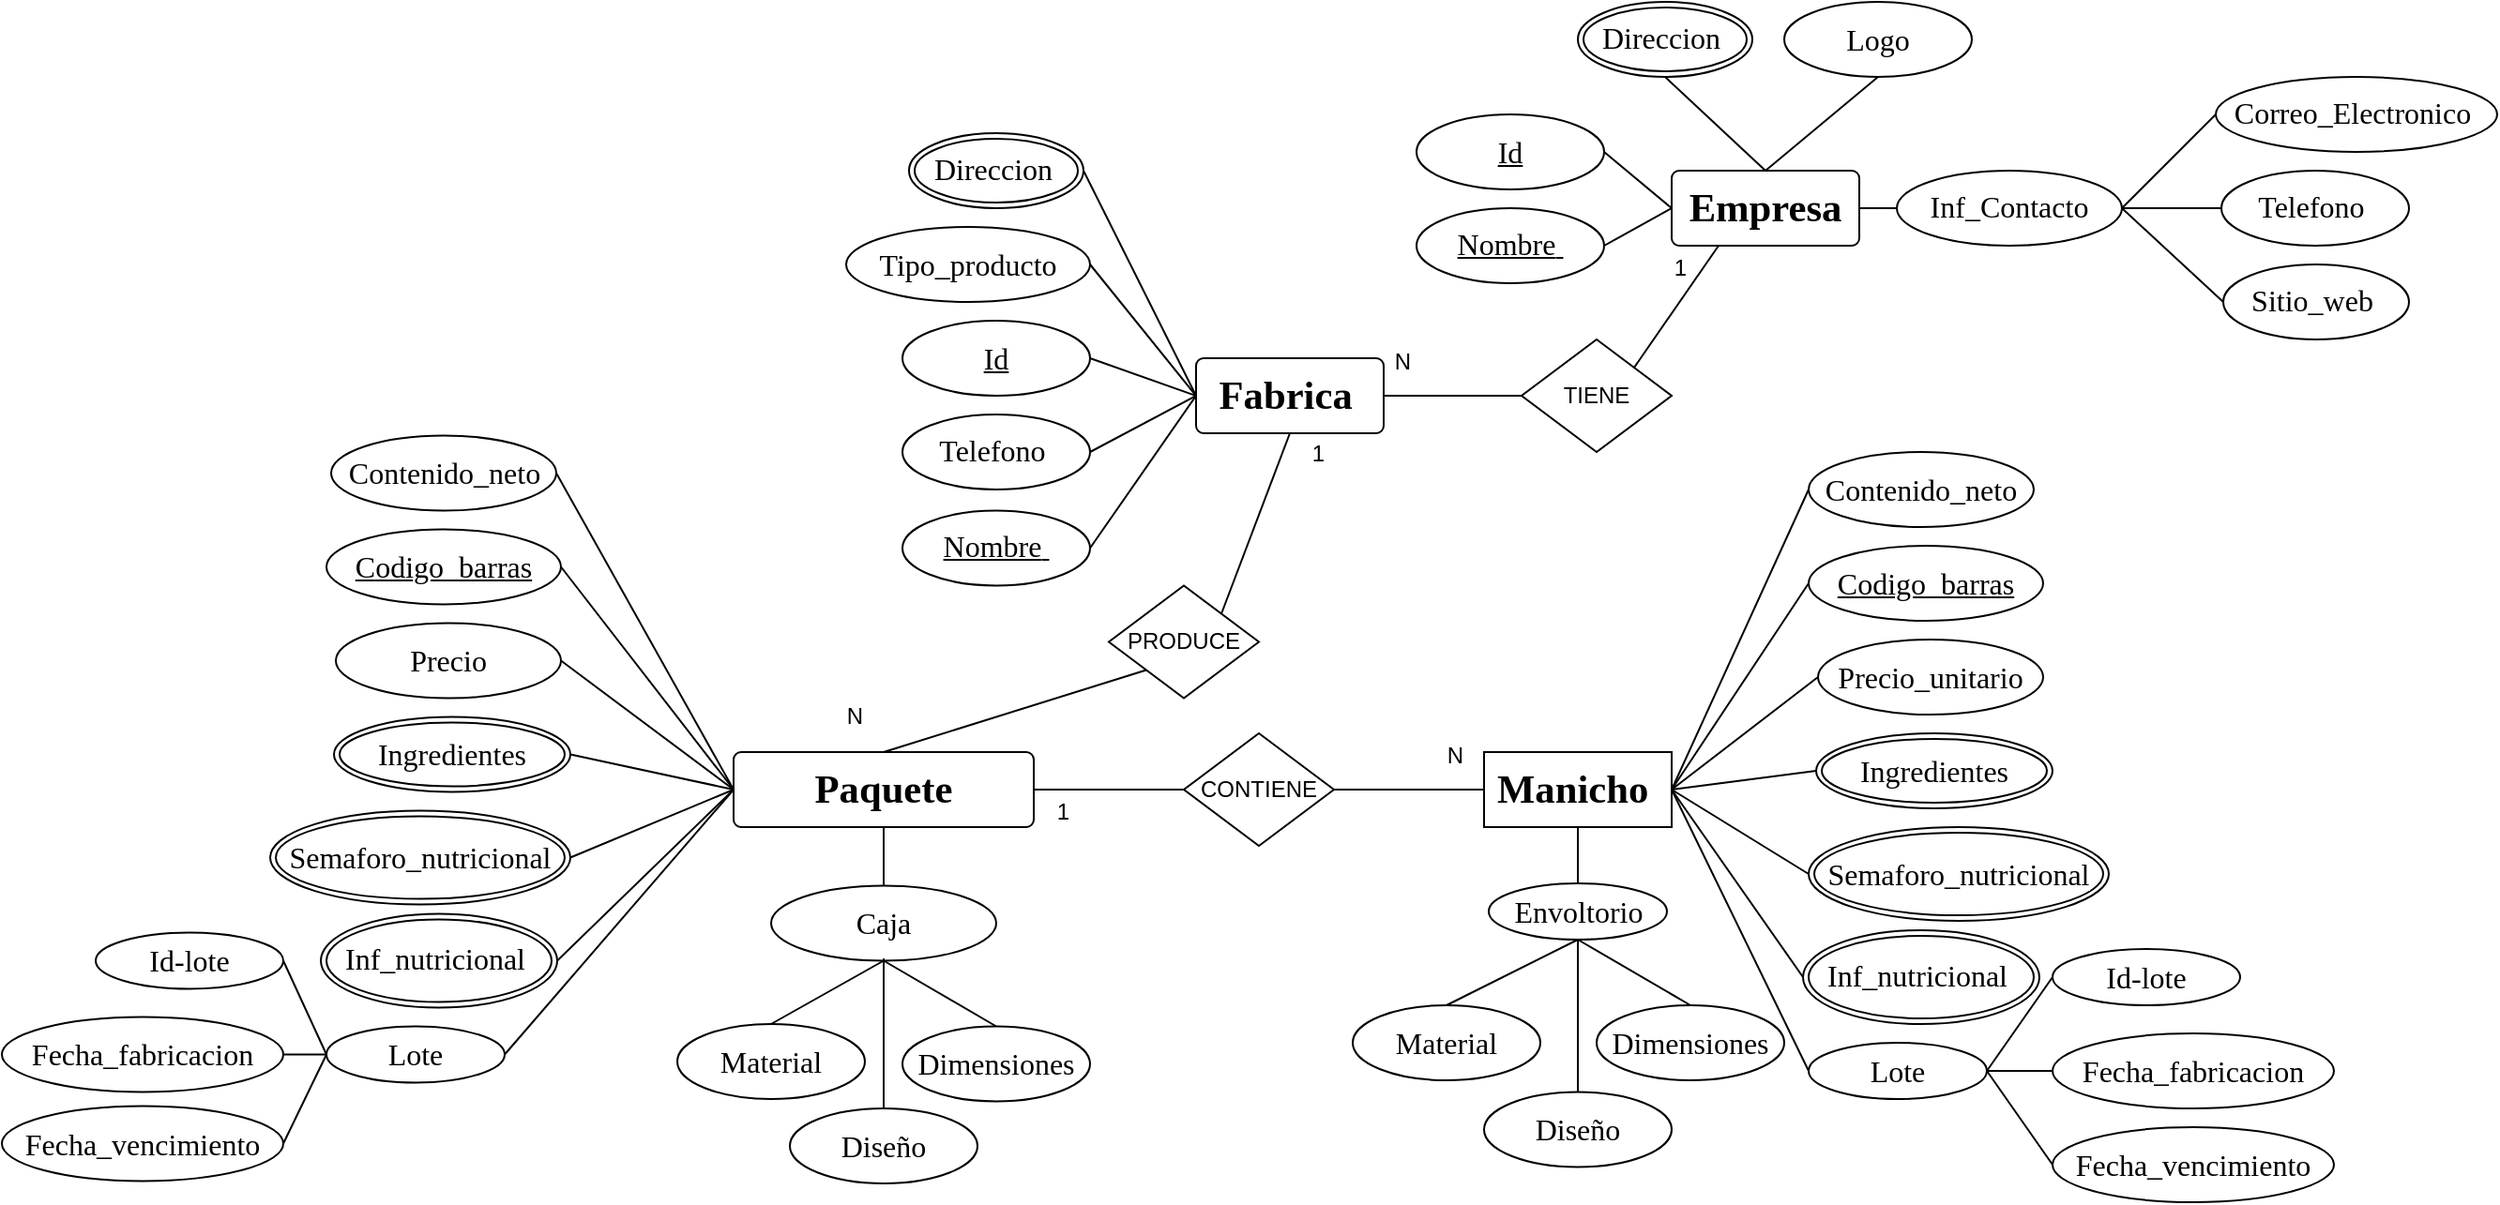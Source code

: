 <mxfile version="25.0.1">
  <diagram name="Página-1" id="6qUg1oYqnROrhwcaI_9E">
    <mxGraphModel dx="2145" dy="551" grid="1" gridSize="10" guides="1" tooltips="1" connect="1" arrows="1" fold="1" page="1" pageScale="1" pageWidth="827" pageHeight="1169" math="0" shadow="0">
      <root>
        <mxCell id="0" />
        <mxCell id="1" parent="0" />
        <mxCell id="Achjpn-_XmZuxDq3fCtZ-1" value="&lt;span style=&quot;-webkit-user-drag: none; -webkit-tap-highlight-color: transparent; margin: 0px; padding: 0px; user-select: text; font-size: 16pt; text-align: left; white-space-collapse: preserve; background-color: rgb(255, 255, 255); line-height: 29.062px; font-family: &amp;quot;Times New Roman&amp;quot;, &amp;quot;Times New Roman_EmbeddedFont&amp;quot;, &amp;quot;Times New Roman_MSFontService&amp;quot;, serif; font-weight: bold; font-variant-ligatures: none !important;&quot; class=&quot;TextRun SCXW74361464 BCX0&quot; lang=&quot;ES-ES&quot; data-contrast=&quot;auto&quot;&gt;&lt;span style=&quot;-webkit-user-drag: none; -webkit-tap-highlight-color: transparent; margin: 0px; padding: 0px; user-select: text;&quot; class=&quot;NormalTextRun SCXW74361464 BCX0&quot;&gt;Manicho&lt;/span&gt;&lt;/span&gt;&lt;span style=&quot;-webkit-user-drag: none; -webkit-tap-highlight-color: transparent; margin: 0px; padding: 0px; user-select: text; font-size: 16pt; text-align: left; white-space-collapse: preserve; background-color: rgb(255, 255, 255); line-height: 29.062px; font-family: &amp;quot;Times New Roman&amp;quot;, &amp;quot;Times New Roman_EmbeddedFont&amp;quot;, &amp;quot;Times New Roman_MSFontService&amp;quot;, serif;&quot; data-ccp-props=&quot;{}&quot; class=&quot;EOP SCXW74361464 BCX0&quot;&gt;&amp;nbsp;&lt;/span&gt;" style="whiteSpace=wrap;html=1;align=center;" vertex="1" parent="1">
          <mxGeometry x="450" y="440" width="100" height="40" as="geometry" />
        </mxCell>
        <mxCell id="Achjpn-_XmZuxDq3fCtZ-3" value="&lt;span style=&quot;white-space-collapse: preserve; -webkit-user-drag: none; -webkit-tap-highlight-color: transparent; margin: 0px; padding: 0px; user-select: text; font-size: 16pt; text-align: left; background-color: rgb(255, 255, 255); line-height: 29.062px; font-family: &amp;quot;Times New Roman&amp;quot;, &amp;quot;Times New Roman_EmbeddedFont&amp;quot;, &amp;quot;Times New Roman_MSFontService&amp;quot;, serif; font-weight: bold; font-variant-ligatures: none !important;&quot; class=&quot;TextRun SCXW247055839 BCX0&quot; lang=&quot;ES-ES&quot; data-contrast=&quot;auto&quot;&gt;&lt;span style=&quot;-webkit-user-drag: none; -webkit-tap-highlight-color: transparent; margin: 0px; padding: 0px; user-select: text;&quot; class=&quot;NormalTextRun SCXW247055839 BCX0&quot;&gt;Fabrica&lt;/span&gt;&lt;/span&gt;&lt;span style=&quot;white-space-collapse: preserve; -webkit-user-drag: none; -webkit-tap-highlight-color: transparent; margin: 0px; padding: 0px; user-select: text; font-size: 16pt; text-align: left; background-color: rgb(255, 255, 255); line-height: 29.062px; font-family: &amp;quot;Times New Roman&amp;quot;, &amp;quot;Times New Roman_EmbeddedFont&amp;quot;, &amp;quot;Times New Roman_MSFontService&amp;quot;, serif;&quot; data-ccp-props=&quot;{}&quot; class=&quot;EOP SCXW247055839 BCX0&quot;&gt;&amp;nbsp;&lt;/span&gt;" style="rounded=1;arcSize=10;whiteSpace=wrap;html=1;align=center;" vertex="1" parent="1">
          <mxGeometry x="296.5" y="230" width="100" height="40" as="geometry" />
        </mxCell>
        <mxCell id="Achjpn-_XmZuxDq3fCtZ-7" value="&lt;span style=&quot;white-space-collapse: preserve; -webkit-user-drag: none; -webkit-tap-highlight-color: transparent; margin: 0px; padding: 0px; user-select: text; font-size: 12pt; text-align: left; background-color: rgb(255, 255, 255); line-height: 20.925px; font-family: &amp;quot;Times New Roman&amp;quot;, &amp;quot;Times New Roman_EmbeddedFont&amp;quot;, &amp;quot;Times New Roman_MSFontService&amp;quot;, serif; font-variant-ligatures: none !important;&quot; class=&quot;TextRun SCXW36258170 BCX0&quot; lang=&quot;ES-ES&quot; data-contrast=&quot;auto&quot;&gt;&lt;span style=&quot;-webkit-user-drag: none; -webkit-tap-highlight-color: transparent; margin: 0px; padding: 0px; user-select: text;&quot; class=&quot;NormalTextRun SCXW36258170 BCX0&quot;&gt;Telefono&lt;/span&gt;&lt;/span&gt;&lt;span style=&quot;white-space-collapse: preserve; -webkit-user-drag: none; -webkit-tap-highlight-color: transparent; margin: 0px; padding: 0px; user-select: text; font-size: 12pt; text-align: left; background-color: rgb(255, 255, 255); line-height: 20.925px; font-family: &amp;quot;Times New Roman&amp;quot;, &amp;quot;Times New Roman_EmbeddedFont&amp;quot;, &amp;quot;Times New Roman_MSFontService&amp;quot;, serif;&quot; data-ccp-props=&quot;{&amp;quot;134233117&amp;quot;:false,&amp;quot;134233118&amp;quot;:false,&amp;quot;335559738&amp;quot;:0,&amp;quot;335559739&amp;quot;:0}&quot; class=&quot;EOP SCXW36258170 BCX0&quot;&gt;&amp;nbsp;&lt;/span&gt;" style="ellipse;whiteSpace=wrap;html=1;align=center;" vertex="1" parent="1">
          <mxGeometry x="843" y="130" width="100" height="40" as="geometry" />
        </mxCell>
        <mxCell id="Achjpn-_XmZuxDq3fCtZ-8" value="&lt;span style=&quot;-webkit-user-drag: none; -webkit-tap-highlight-color: transparent; margin: 0px; padding: 0px; user-select: text; font-size: 12pt; text-align: left; white-space-collapse: preserve; background-color: rgb(255, 255, 255); line-height: 20.925px; font-family: &amp;quot;Times New Roman&amp;quot;, &amp;quot;Times New Roman_EmbeddedFont&amp;quot;, &amp;quot;Times New Roman_MSFontService&amp;quot;, serif; font-variant-ligatures: none !important;&quot; class=&quot;TextRun SCXW66693888 BCX0&quot; lang=&quot;ES-ES&quot; data-contrast=&quot;auto&quot;&gt;&lt;span style=&quot;-webkit-user-drag: none; -webkit-tap-highlight-color: transparent; margin: 0px; padding: 0px; user-select: text;&quot; class=&quot;NormalTextRun SCXW66693888 BCX0&quot;&gt;Nombre&lt;/span&gt;&lt;/span&gt;&lt;span style=&quot;-webkit-user-drag: none; -webkit-tap-highlight-color: transparent; margin: 0px; padding: 0px; user-select: text; font-size: 12pt; text-align: left; white-space-collapse: preserve; background-color: rgb(255, 255, 255); line-height: 20.925px; font-family: &amp;quot;Times New Roman&amp;quot;, &amp;quot;Times New Roman_EmbeddedFont&amp;quot;, &amp;quot;Times New Roman_MSFontService&amp;quot;, serif;&quot; data-ccp-props=&quot;{&amp;quot;134233117&amp;quot;:false,&amp;quot;134233118&amp;quot;:false,&amp;quot;335559738&amp;quot;:0,&amp;quot;335559739&amp;quot;:0}&quot; class=&quot;EOP SCXW66693888 BCX0&quot;&gt;&amp;nbsp;&lt;/span&gt;" style="ellipse;whiteSpace=wrap;html=1;align=center;fontStyle=4;" vertex="1" parent="1">
          <mxGeometry x="414" y="150" width="100" height="40" as="geometry" />
        </mxCell>
        <mxCell id="Achjpn-_XmZuxDq3fCtZ-10" value="" style="endArrow=none;html=1;rounded=0;exitX=0.5;exitY=1;exitDx=0;exitDy=0;entryX=0.5;entryY=0;entryDx=0;entryDy=0;" edge="1" parent="1" source="Achjpn-_XmZuxDq3fCtZ-125" target="Achjpn-_XmZuxDq3fCtZ-17">
          <mxGeometry relative="1" as="geometry">
            <mxPoint x="550" y="80.0" as="sourcePoint" />
            <mxPoint x="580" y="110" as="targetPoint" />
          </mxGeometry>
        </mxCell>
        <mxCell id="Achjpn-_XmZuxDq3fCtZ-11" value="" style="endArrow=none;html=1;rounded=0;exitX=1;exitY=0.5;exitDx=0;exitDy=0;entryX=0;entryY=0.5;entryDx=0;entryDy=0;" edge="1" parent="1" source="Achjpn-_XmZuxDq3fCtZ-8" target="Achjpn-_XmZuxDq3fCtZ-17">
          <mxGeometry relative="1" as="geometry">
            <mxPoint x="450" y="196.32" as="sourcePoint" />
            <mxPoint x="540" y="160" as="targetPoint" />
          </mxGeometry>
        </mxCell>
        <mxCell id="Achjpn-_XmZuxDq3fCtZ-14" value="&lt;span style=&quot;-webkit-user-drag: none; -webkit-tap-highlight-color: transparent; margin: 0px; padding: 0px; user-select: text; font-size: 12pt; text-align: left; white-space-collapse: preserve; background-color: rgb(255, 255, 255); line-height: 20.925px; font-family: &amp;quot;Times New Roman&amp;quot;, &amp;quot;Times New Roman_EmbeddedFont&amp;quot;, &amp;quot;Times New Roman_MSFontService&amp;quot;, serif; font-variant-ligatures: none !important;&quot; class=&quot;TextRun SCXW69814280 BCX0&quot; lang=&quot;ES-ES&quot; data-contrast=&quot;auto&quot;&gt;&lt;span style=&quot;-webkit-user-drag: none; -webkit-tap-highlight-color: transparent; margin: 0px; padding: 0px; user-select: text;&quot; class=&quot;NormalTextRun SCXW69814280 BCX0&quot;&gt;Sitio_web&lt;/span&gt;&lt;/span&gt;&lt;span style=&quot;-webkit-user-drag: none; -webkit-tap-highlight-color: transparent; margin: 0px; padding: 0px; user-select: text; font-size: 12pt; text-align: left; white-space-collapse: preserve; background-color: rgb(255, 255, 255); line-height: 20.925px; font-family: &amp;quot;Times New Roman&amp;quot;, &amp;quot;Times New Roman_EmbeddedFont&amp;quot;, &amp;quot;Times New Roman_MSFontService&amp;quot;, serif;&quot; data-ccp-props=&quot;{&amp;quot;134233117&amp;quot;:false,&amp;quot;134233118&amp;quot;:false,&amp;quot;335559738&amp;quot;:0,&amp;quot;335559739&amp;quot;:0}&quot; class=&quot;EOP SCXW69814280 BCX0&quot;&gt;&amp;nbsp;&lt;/span&gt;" style="ellipse;whiteSpace=wrap;html=1;align=center;" vertex="1" parent="1">
          <mxGeometry x="844" y="180" width="99" height="40" as="geometry" />
        </mxCell>
        <mxCell id="Achjpn-_XmZuxDq3fCtZ-17" value="&lt;div style=&quot;text-align: left;&quot;&gt;&lt;font face=&quot;Times New Roman, Times New Roman_EmbeddedFont, Times New Roman_MSFontService, serif&quot;&gt;&lt;span style=&quot;font-size: 21.333px; font-variant-ligatures: none; white-space-collapse: preserve; background-color: rgb(255, 255, 255);&quot;&gt;&lt;b&gt;Empresa&lt;/b&gt;&lt;/span&gt;&lt;/font&gt;&lt;/div&gt;" style="rounded=1;arcSize=10;whiteSpace=wrap;html=1;align=center;" vertex="1" parent="1">
          <mxGeometry x="550" y="130" width="100" height="40" as="geometry" />
        </mxCell>
        <mxCell id="Achjpn-_XmZuxDq3fCtZ-18" value="&lt;span style=&quot;-webkit-user-drag: none; -webkit-tap-highlight-color: transparent; margin: 0px; padding: 0px; user-select: text; font-size: 12pt; text-align: left; white-space-collapse: preserve; background-color: rgb(255, 255, 255); line-height: 20.925px; font-family: &amp;quot;Times New Roman&amp;quot;, &amp;quot;Times New Roman_EmbeddedFont&amp;quot;, &amp;quot;Times New Roman_MSFontService&amp;quot;, serif; font-variant-ligatures: none !important;&quot; class=&quot;TextRun SCXW17184764 BCX0&quot; lang=&quot;ES-ES&quot; data-contrast=&quot;auto&quot;&gt;&lt;span style=&quot;-webkit-user-drag: none; -webkit-tap-highlight-color: transparent; margin: 0px; padding: 0px; user-select: text;&quot; class=&quot;NormalTextRun SCXW17184764 BCX0&quot;&gt;Correo&lt;/span&gt;&lt;span style=&quot;-webkit-user-drag: none; -webkit-tap-highlight-color: transparent; margin: 0px; padding: 0px; user-select: text;&quot; class=&quot;NormalTextRun SCXW17184764 BCX0&quot;&gt;_Electronico&lt;/span&gt;&lt;/span&gt;&lt;span style=&quot;-webkit-user-drag: none; -webkit-tap-highlight-color: transparent; margin: 0px; padding: 0px; user-select: text; font-size: 12pt; text-align: left; white-space-collapse: preserve; background-color: rgb(255, 255, 255); line-height: 20.925px; font-family: &amp;quot;Times New Roman&amp;quot;, &amp;quot;Times New Roman_EmbeddedFont&amp;quot;, &amp;quot;Times New Roman_MSFontService&amp;quot;, serif;&quot; data-ccp-props=&quot;{&amp;quot;134233117&amp;quot;:false,&amp;quot;134233118&amp;quot;:false,&amp;quot;335559738&amp;quot;:0,&amp;quot;335559739&amp;quot;:0}&quot; class=&quot;EOP SCXW17184764 BCX0&quot;&gt;&amp;nbsp;&lt;/span&gt;" style="ellipse;whiteSpace=wrap;html=1;align=center;" vertex="1" parent="1">
          <mxGeometry x="840" y="80" width="150" height="40" as="geometry" />
        </mxCell>
        <mxCell id="Achjpn-_XmZuxDq3fCtZ-21" value="&lt;div style=&quot;text-align: left;&quot;&gt;&lt;font face=&quot;Times New Roman, Times New Roman_EmbeddedFont, Times New Roman_MSFontService, serif&quot;&gt;&lt;span style=&quot;font-size: 16px; font-variant-ligatures: none; white-space-collapse: preserve; background-color: rgb(255, 255, 255);&quot;&gt;Id&lt;/span&gt;&lt;/font&gt;&lt;/div&gt;" style="ellipse;whiteSpace=wrap;html=1;align=center;fontStyle=4;" vertex="1" parent="1">
          <mxGeometry x="414" y="100" width="100" height="40" as="geometry" />
        </mxCell>
        <mxCell id="Achjpn-_XmZuxDq3fCtZ-24" value="" style="endArrow=none;html=1;rounded=0;exitX=1;exitY=0.5;exitDx=0;exitDy=0;entryX=0;entryY=0.5;entryDx=0;entryDy=0;" edge="1" parent="1" source="Achjpn-_XmZuxDq3fCtZ-21" target="Achjpn-_XmZuxDq3fCtZ-17">
          <mxGeometry relative="1" as="geometry">
            <mxPoint x="524" y="160" as="sourcePoint" />
            <mxPoint x="530" y="140" as="targetPoint" />
          </mxGeometry>
        </mxCell>
        <mxCell id="Achjpn-_XmZuxDq3fCtZ-25" value="" style="endArrow=none;html=1;rounded=0;exitX=0;exitY=0.5;exitDx=0;exitDy=0;entryX=1;entryY=0.5;entryDx=0;entryDy=0;" edge="1" parent="1" source="Achjpn-_XmZuxDq3fCtZ-18" target="Achjpn-_XmZuxDq3fCtZ-66">
          <mxGeometry relative="1" as="geometry">
            <mxPoint x="610" y="90" as="sourcePoint" />
            <mxPoint x="690" y="150" as="targetPoint" />
            <Array as="points" />
          </mxGeometry>
        </mxCell>
        <mxCell id="Achjpn-_XmZuxDq3fCtZ-26" value="" style="endArrow=none;html=1;rounded=0;exitX=0;exitY=0.5;exitDx=0;exitDy=0;entryX=1;entryY=0.5;entryDx=0;entryDy=0;" edge="1" parent="1" source="Achjpn-_XmZuxDq3fCtZ-7" target="Achjpn-_XmZuxDq3fCtZ-66">
          <mxGeometry relative="1" as="geometry">
            <mxPoint x="687" y="110" as="sourcePoint" />
            <mxPoint x="690" y="150" as="targetPoint" />
            <Array as="points" />
          </mxGeometry>
        </mxCell>
        <mxCell id="Achjpn-_XmZuxDq3fCtZ-27" value="" style="endArrow=none;html=1;rounded=0;exitX=0;exitY=0.5;exitDx=0;exitDy=0;entryX=1;entryY=0.5;entryDx=0;entryDy=0;" edge="1" parent="1" source="Achjpn-_XmZuxDq3fCtZ-14" target="Achjpn-_XmZuxDq3fCtZ-66">
          <mxGeometry relative="1" as="geometry">
            <mxPoint x="690" y="160" as="sourcePoint" />
            <mxPoint x="690" y="150" as="targetPoint" />
            <Array as="points" />
          </mxGeometry>
        </mxCell>
        <mxCell id="Achjpn-_XmZuxDq3fCtZ-28" value="TIENE" style="shape=rhombus;perimeter=rhombusPerimeter;whiteSpace=wrap;html=1;align=center;" vertex="1" parent="1">
          <mxGeometry x="470" y="220" width="80" height="60" as="geometry" />
        </mxCell>
        <mxCell id="Achjpn-_XmZuxDq3fCtZ-29" value="" style="endArrow=none;html=1;rounded=0;exitX=1;exitY=0;exitDx=0;exitDy=0;entryX=0.25;entryY=1;entryDx=0;entryDy=0;" edge="1" parent="1" source="Achjpn-_XmZuxDq3fCtZ-28" target="Achjpn-_XmZuxDq3fCtZ-17">
          <mxGeometry relative="1" as="geometry">
            <mxPoint x="560" y="180" as="sourcePoint" />
            <mxPoint x="560" y="190" as="targetPoint" />
          </mxGeometry>
        </mxCell>
        <mxCell id="Achjpn-_XmZuxDq3fCtZ-30" value="1" style="resizable=0;html=1;whiteSpace=wrap;align=right;verticalAlign=bottom;" connectable="0" vertex="1" parent="Achjpn-_XmZuxDq3fCtZ-29">
          <mxGeometry x="1" relative="1" as="geometry">
            <mxPoint x="-15" y="20" as="offset" />
          </mxGeometry>
        </mxCell>
        <mxCell id="Achjpn-_XmZuxDq3fCtZ-31" value="" style="endArrow=none;html=1;rounded=0;exitX=0;exitY=0.5;exitDx=0;exitDy=0;entryX=1;entryY=0.5;entryDx=0;entryDy=0;" edge="1" parent="1" source="Achjpn-_XmZuxDq3fCtZ-28" target="Achjpn-_XmZuxDq3fCtZ-3">
          <mxGeometry relative="1" as="geometry">
            <mxPoint x="560" y="180" as="sourcePoint" />
            <mxPoint x="720" y="180" as="targetPoint" />
          </mxGeometry>
        </mxCell>
        <mxCell id="Achjpn-_XmZuxDq3fCtZ-32" value="N" style="resizable=0;html=1;whiteSpace=wrap;align=right;verticalAlign=bottom;" connectable="0" vertex="1" parent="Achjpn-_XmZuxDq3fCtZ-31">
          <mxGeometry x="1" relative="1" as="geometry">
            <mxPoint x="16" y="-10" as="offset" />
          </mxGeometry>
        </mxCell>
        <mxCell id="Achjpn-_XmZuxDq3fCtZ-33" value="CONTIENE" style="shape=rhombus;perimeter=rhombusPerimeter;whiteSpace=wrap;html=1;align=center;" vertex="1" parent="1">
          <mxGeometry x="290" y="430" width="80" height="60" as="geometry" />
        </mxCell>
        <mxCell id="Achjpn-_XmZuxDq3fCtZ-35" value="" style="endArrow=none;html=1;rounded=0;exitX=1;exitY=0.5;exitDx=0;exitDy=0;entryX=0;entryY=0.5;entryDx=0;entryDy=0;" edge="1" parent="1" source="Achjpn-_XmZuxDq3fCtZ-33" target="Achjpn-_XmZuxDq3fCtZ-1">
          <mxGeometry relative="1" as="geometry">
            <mxPoint x="474.03" y="350" as="sourcePoint" />
            <mxPoint x="328.03" y="430" as="targetPoint" />
          </mxGeometry>
        </mxCell>
        <mxCell id="Achjpn-_XmZuxDq3fCtZ-36" value="N" style="resizable=0;html=1;whiteSpace=wrap;align=right;verticalAlign=bottom;" connectable="0" vertex="1" parent="Achjpn-_XmZuxDq3fCtZ-35">
          <mxGeometry x="1" relative="1" as="geometry">
            <mxPoint x="-10" y="-10" as="offset" />
          </mxGeometry>
        </mxCell>
        <mxCell id="Achjpn-_XmZuxDq3fCtZ-37" value="" style="endArrow=none;html=1;rounded=0;exitX=0;exitY=0.5;exitDx=0;exitDy=0;entryX=1;entryY=0.5;entryDx=0;entryDy=0;" edge="1" parent="1" source="Achjpn-_XmZuxDq3fCtZ-33" target="Achjpn-_XmZuxDq3fCtZ-102">
          <mxGeometry relative="1" as="geometry">
            <mxPoint x="464.03" y="422.5" as="sourcePoint" />
            <mxPoint x="260" y="500" as="targetPoint" />
          </mxGeometry>
        </mxCell>
        <mxCell id="Achjpn-_XmZuxDq3fCtZ-38" value="1" style="resizable=0;html=1;whiteSpace=wrap;align=right;verticalAlign=bottom;" connectable="0" vertex="1" parent="Achjpn-_XmZuxDq3fCtZ-37">
          <mxGeometry x="1" relative="1" as="geometry">
            <mxPoint x="20" y="20" as="offset" />
          </mxGeometry>
        </mxCell>
        <mxCell id="Achjpn-_XmZuxDq3fCtZ-39" value="&lt;div style=&quot;text-align: left;&quot;&gt;&lt;font face=&quot;Times New Roman, Times New Roman_EmbeddedFont, Times New Roman_MSFontService, serif&quot;&gt;&lt;span style=&quot;font-size: 16px; font-variant-ligatures: none; white-space-collapse: preserve; background-color: rgb(255, 255, 255);&quot;&gt;Logo&lt;/span&gt;&lt;/font&gt;&lt;/div&gt;" style="ellipse;whiteSpace=wrap;html=1;align=center;" vertex="1" parent="1">
          <mxGeometry x="610" y="40" width="100" height="40" as="geometry" />
        </mxCell>
        <mxCell id="Achjpn-_XmZuxDq3fCtZ-41" value="" style="endArrow=none;html=1;rounded=0;exitX=0.5;exitY=1;exitDx=0;exitDy=0;entryX=0.5;entryY=0;entryDx=0;entryDy=0;" edge="1" parent="1" source="Achjpn-_XmZuxDq3fCtZ-39" target="Achjpn-_XmZuxDq3fCtZ-17">
          <mxGeometry relative="1" as="geometry">
            <mxPoint x="560" y="90" as="sourcePoint" />
            <mxPoint x="610" y="140" as="targetPoint" />
          </mxGeometry>
        </mxCell>
        <mxCell id="Achjpn-_XmZuxDq3fCtZ-44" value="&lt;div style=&quot;text-align: left;&quot;&gt;&lt;font face=&quot;Times New Roman, Times New Roman_EmbeddedFont, Times New Roman_MSFontService, serif&quot;&gt;&lt;span style=&quot;font-size: 16px; font-variant-ligatures: none; white-space-collapse: preserve; background-color: rgb(255, 255, 255);&quot;&gt;Lote&lt;/span&gt;&lt;/font&gt;&lt;/div&gt;" style="ellipse;whiteSpace=wrap;html=1;align=center;" vertex="1" parent="1">
          <mxGeometry x="623" y="595" width="95" height="30" as="geometry" />
        </mxCell>
        <mxCell id="Achjpn-_XmZuxDq3fCtZ-45" value="&lt;div style=&quot;text-align: left;&quot;&gt;&lt;font face=&quot;Times New Roman, Times New Roman_EmbeddedFont, Times New Roman_MSFontService, serif&quot;&gt;&lt;span style=&quot;font-size: 16px; font-variant-ligatures: none; white-space-collapse: preserve; background-color: rgb(255, 255, 255);&quot;&gt;Id-lote&lt;/span&gt;&lt;/font&gt;&lt;/div&gt;" style="ellipse;whiteSpace=wrap;html=1;align=center;" vertex="1" parent="1">
          <mxGeometry x="753" y="545" width="100" height="30" as="geometry" />
        </mxCell>
        <mxCell id="Achjpn-_XmZuxDq3fCtZ-46" value="&lt;div style=&quot;text-align: left;&quot;&gt;&lt;font face=&quot;Times New Roman, Times New Roman_EmbeddedFont, Times New Roman_MSFontService, serif&quot;&gt;&lt;span style=&quot;font-size: 16px; font-variant-ligatures: none; white-space-collapse: preserve; background-color: rgb(255, 255, 255);&quot;&gt;Fecha_&lt;/span&gt;&lt;/font&gt;&lt;span style=&quot;color: rgba(0, 0, 0, 0); font-family: monospace; font-size: 0px; text-wrap-mode: nowrap; background-color: initial;&quot;&gt;%3CmxGraphModel%3E%3Croot%3E%3CmxCell%20id%3D%220%22%2F%3E%3CmxCell%20id%3D%221%22%20parent%3D%220%22%2F%3E%3CmxCell%20id%3D%222%22%20value%3D%22%26lt%3Bdiv%20style%3D%26quot%3Btext-align%3A%20left%3B%26quot%3B%26gt%3B%26lt%3Bfont%20face%3D%26quot%3BTimes%20New%20Roman%2C%20Times%20New%20Roman_EmbeddedFont%2C%20Times%20New%20Roman_MSFontService%2C%20serif%26quot%3B%26gt%3B%26lt%3Bspan%20style%3D%26quot%3Bfont-size%3A%2016px%3B%20font-variant-ligatures%3A%20none%3B%20white-space-collapse%3A%20preserve%3B%20background-color%3A%20rgb(255%2C%20255%2C%20255)%3B%26quot%3B%26gt%3BId-lote%26lt%3B%2Fspan%26gt%3B%26lt%3B%2Ffont%26gt%3B%26lt%3B%2Fdiv%26gt%3B%22%20style%3D%22ellipse%3BwhiteSpace%3Dwrap%3Bhtml%3D1%3Balign%3Dcenter%3B%22%20vertex%3D%221%22%20parent%3D%221%22%3E%3CmxGeometry%20x%3D%22750%22%20y%3D%22340%22%20width%3D%2290%22%20height%3D%2240%22%20as%3D%22geometry%22%2F%3E%3C%2FmxCell%3E%3C%2Froot%3E%3C%2FmxGraphModel%3E&lt;/span&gt;&lt;span style=&quot;background-color: rgb(255, 255, 255); font-size: 16px; font-variant-ligatures: none; white-space-collapse: preserve; font-family: &amp;quot;Times New Roman&amp;quot;, &amp;quot;Times New Roman_EmbeddedFont&amp;quot;, &amp;quot;Times New Roman_MSFontService&amp;quot;, serif;&quot;&gt;fabricacion&lt;/span&gt;&lt;/div&gt;" style="ellipse;whiteSpace=wrap;html=1;align=center;" vertex="1" parent="1">
          <mxGeometry x="753" y="590" width="150" height="40" as="geometry" />
        </mxCell>
        <mxCell id="Achjpn-_XmZuxDq3fCtZ-47" value="&lt;div style=&quot;text-align: left;&quot;&gt;&lt;font face=&quot;Times New Roman, Times New Roman_EmbeddedFont, Times New Roman_MSFontService, serif&quot;&gt;&lt;span style=&quot;font-size: 16px; font-variant-ligatures: none; white-space-collapse: preserve; background-color: rgb(255, 255, 255);&quot;&gt;Fecha_vencimiento&lt;/span&gt;&lt;/font&gt;&lt;span style=&quot;color: rgba(0, 0, 0, 0); font-family: monospace; font-size: 0px; text-wrap-mode: nowrap; background-color: initial;&quot;&gt;%3CmxGraphModel%3E%3Croot%3E%3CmxCell%20id%3D%220%22%2F%3E%3CmxCell%20id%3D%221%22%20parent%3D%220%22%2F%3E%3CmxCell%20id%3D%222%22%20value%3D%22%26lt%3Bdiv%20style%3D%26quot%3Btext-align%3A%20left%3B%26quot%3B%26gt%3B%26lt%3Bfont%20face%3D%26quot%3BTimes%20New%20Roman%2C%20Times%20New%20Roman_EmbeddedFont%2C%20Times%20New%20Roman_MSFontService%2C%20serif%26quot%3B%26gt%3B%26lt%3Bspan%20style%3D%26quot%3Bfont-size%3A%2016px%3B%20font-variant-ligatures%3A%20none%3B%20white-space-collapse%3A%20preserve%3B%20background-color%3A%20rgb(255%2C%20255%2C%20255)%3B%26quot%3B%26gt%3BId-lote%26lt%3B%2Fspan%26gt%3B%26lt%3B%2Ffont%26gt%3B%26lt%3B%2Fdiv%26gt%3B%22%20style%3D%22ellipse%3BwhiteSpace%3Dwrap%3Bhtml%3D1%3Balign%3Dcenter%3B%22%20vertex%3D%221%22%20parent%3D%221%22%3E%3CmxGeometry%20x%3D%22750%22%20y%3D%22340%22%20width%3D%2290%22%20height%3D%2240%22%20as%3D%22geometry%22%2F%3E%3C%2FmxCell%3E%3C%2Froot%3E%3C%2FmxGraphModel%v&lt;/span&gt;&lt;/div&gt;" style="ellipse;whiteSpace=wrap;html=1;align=center;" vertex="1" parent="1">
          <mxGeometry x="753" y="640" width="150" height="40" as="geometry" />
        </mxCell>
        <mxCell id="Achjpn-_XmZuxDq3fCtZ-48" value="" style="endArrow=none;html=1;rounded=0;exitX=0;exitY=0.5;exitDx=0;exitDy=0;entryX=1;entryY=0.5;entryDx=0;entryDy=0;" edge="1" parent="1" target="Achjpn-_XmZuxDq3fCtZ-44">
          <mxGeometry relative="1" as="geometry">
            <mxPoint x="753" y="660" as="sourcePoint" />
            <mxPoint x="708" y="680" as="targetPoint" />
            <Array as="points" />
          </mxGeometry>
        </mxCell>
        <mxCell id="Achjpn-_XmZuxDq3fCtZ-49" value="" style="endArrow=none;html=1;rounded=0;exitX=0;exitY=0.5;exitDx=0;exitDy=0;entryX=1;entryY=0.5;entryDx=0;entryDy=0;" edge="1" parent="1" source="Achjpn-_XmZuxDq3fCtZ-46" target="Achjpn-_XmZuxDq3fCtZ-44">
          <mxGeometry relative="1" as="geometry">
            <mxPoint x="763" y="700" as="sourcePoint" />
            <mxPoint x="733" y="640" as="targetPoint" />
            <Array as="points" />
          </mxGeometry>
        </mxCell>
        <mxCell id="Achjpn-_XmZuxDq3fCtZ-50" value="" style="endArrow=none;html=1;rounded=0;exitX=0;exitY=0.5;exitDx=0;exitDy=0;entryX=1;entryY=0.5;entryDx=0;entryDy=0;" edge="1" parent="1" source="Achjpn-_XmZuxDq3fCtZ-45" target="Achjpn-_XmZuxDq3fCtZ-44">
          <mxGeometry relative="1" as="geometry">
            <mxPoint x="763" y="700" as="sourcePoint" />
            <mxPoint x="733" y="640" as="targetPoint" />
            <Array as="points" />
          </mxGeometry>
        </mxCell>
        <mxCell id="Achjpn-_XmZuxDq3fCtZ-52" value="&lt;div style=&quot;text-align: left;&quot;&gt;&lt;font face=&quot;Times New Roman, Times New Roman_EmbeddedFont, Times New Roman_MSFontService, serif&quot;&gt;&lt;span style=&quot;font-size: 16px; font-variant-ligatures: none; white-space-collapse: preserve; background-color: rgb(255, 255, 255);&quot;&gt;Precio_unitario&lt;/span&gt;&lt;/font&gt;&lt;/div&gt;" style="ellipse;whiteSpace=wrap;html=1;align=center;" vertex="1" parent="1">
          <mxGeometry x="628" y="380" width="120" height="40" as="geometry" />
        </mxCell>
        <mxCell id="Achjpn-_XmZuxDq3fCtZ-53" value="&lt;span style=&quot;font-family: &amp;quot;Times New Roman&amp;quot;, &amp;quot;Times New Roman_EmbeddedFont&amp;quot;, &amp;quot;Times New Roman_MSFontService&amp;quot;, serif; font-size: 16px; font-variant-ligatures: none; text-align: left; white-space-collapse: preserve; background-color: rgb(255, 255, 255);&quot;&gt;Codigo_barras&lt;/span&gt;" style="ellipse;whiteSpace=wrap;html=1;align=center;fontStyle=4;" vertex="1" parent="1">
          <mxGeometry x="623" y="330" width="125" height="40" as="geometry" />
        </mxCell>
        <mxCell id="Achjpn-_XmZuxDq3fCtZ-54" value="&lt;span style=&quot;font-family: &amp;quot;Times New Roman&amp;quot;, &amp;quot;Times New Roman_EmbeddedFont&amp;quot;, &amp;quot;Times New Roman_MSFontService&amp;quot;, serif; font-size: 16px; font-variant-ligatures: none; text-align: left; white-space-collapse: preserve; background-color: rgb(255, 255, 255);&quot;&gt;Semaforo_nutricional&lt;/span&gt;" style="ellipse;shape=doubleEllipse;margin=3;whiteSpace=wrap;html=1;align=center;" vertex="1" parent="1">
          <mxGeometry x="623" y="480" width="160" height="50" as="geometry" />
        </mxCell>
        <mxCell id="Achjpn-_XmZuxDq3fCtZ-55" value="&lt;span style=&quot;white-space-collapse: preserve; -webkit-user-drag: none; -webkit-tap-highlight-color: transparent; margin: 0px; padding: 0px; user-select: text; font-size: 12pt; text-align: left; background-color: rgb(255, 255, 255); line-height: 20.925px; font-family: &amp;quot;Times New Roman&amp;quot;, &amp;quot;Times New Roman_EmbeddedFont&amp;quot;, &amp;quot;Times New Roman_MSFontService&amp;quot;, serif; font-variant-ligatures: none !important;&quot; class=&quot;TextRun SCXW69814280 BCX0&quot; lang=&quot;ES-ES&quot; data-contrast=&quot;auto&quot;&gt;&lt;span style=&quot;-webkit-user-drag: none; -webkit-tap-highlight-color: transparent; margin: 0px; padding: 0px; user-select: text;&quot; class=&quot;NormalTextRun SCXW69814280 BCX0&quot;&gt;Inf_nutricional&lt;/span&gt;&lt;/span&gt;&lt;span style=&quot;white-space-collapse: preserve; -webkit-user-drag: none; -webkit-tap-highlight-color: transparent; margin: 0px; padding: 0px; user-select: text; font-size: 12pt; text-align: left; background-color: rgb(255, 255, 255); line-height: 20.925px; font-family: &amp;quot;Times New Roman&amp;quot;, &amp;quot;Times New Roman_EmbeddedFont&amp;quot;, &amp;quot;Times New Roman_MSFontService&amp;quot;, serif;&quot; data-ccp-props=&quot;{&amp;quot;134233117&amp;quot;:false,&amp;quot;134233118&amp;quot;:false,&amp;quot;335559738&amp;quot;:0,&amp;quot;335559739&amp;quot;:0}&quot; class=&quot;EOP SCXW69814280 BCX0&quot;&gt;&amp;nbsp;&lt;/span&gt;" style="ellipse;shape=doubleEllipse;margin=3;whiteSpace=wrap;html=1;align=center;" vertex="1" parent="1">
          <mxGeometry x="620" y="535" width="126" height="50" as="geometry" />
        </mxCell>
        <mxCell id="Achjpn-_XmZuxDq3fCtZ-56" value="&lt;div style=&quot;text-align: left;&quot;&gt;&lt;font face=&quot;Times New Roman, Times New Roman_EmbeddedFont, Times New Roman_MSFontService, serif&quot;&gt;&lt;span style=&quot;font-size: 16px; font-variant-ligatures: none; white-space-collapse: preserve; background-color: rgb(255, 255, 255);&quot;&gt;Ingredientes&lt;/span&gt;&lt;/font&gt;&lt;/div&gt;" style="ellipse;shape=doubleEllipse;margin=3;whiteSpace=wrap;html=1;align=center;" vertex="1" parent="1">
          <mxGeometry x="627" y="430" width="126" height="40" as="geometry" />
        </mxCell>
        <mxCell id="Achjpn-_XmZuxDq3fCtZ-57" value="&lt;div style=&quot;text-align: left;&quot;&gt;&lt;font face=&quot;Times New Roman, Times New Roman_EmbeddedFont, Times New Roman_MSFontService, serif&quot;&gt;&lt;span style=&quot;font-size: 16px; font-variant-ligatures: none; white-space-collapse: preserve; background-color: rgb(255, 255, 255);&quot;&gt;Contenido_neto&lt;/span&gt;&lt;/font&gt;&lt;/div&gt;" style="ellipse;whiteSpace=wrap;html=1;align=center;" vertex="1" parent="1">
          <mxGeometry x="-164.5" y="271.25" width="120" height="40" as="geometry" />
        </mxCell>
        <mxCell id="Achjpn-_XmZuxDq3fCtZ-59" value="" style="endArrow=none;html=1;rounded=0;exitX=0;exitY=0.5;exitDx=0;exitDy=0;entryX=1;entryY=0.5;entryDx=0;entryDy=0;" edge="1" parent="1" source="Achjpn-_XmZuxDq3fCtZ-53" target="Achjpn-_XmZuxDq3fCtZ-1">
          <mxGeometry relative="1" as="geometry">
            <mxPoint x="600" y="440" as="sourcePoint" />
            <mxPoint x="570" y="390" as="targetPoint" />
            <Array as="points" />
          </mxGeometry>
        </mxCell>
        <mxCell id="Achjpn-_XmZuxDq3fCtZ-60" value="" style="endArrow=none;html=1;rounded=0;exitX=0;exitY=0.5;exitDx=0;exitDy=0;entryX=1;entryY=0.5;entryDx=0;entryDy=0;" edge="1" parent="1" source="Achjpn-_XmZuxDq3fCtZ-52" target="Achjpn-_XmZuxDq3fCtZ-1">
          <mxGeometry relative="1" as="geometry">
            <mxPoint x="641" y="354" as="sourcePoint" />
            <mxPoint x="560" y="515" as="targetPoint" />
            <Array as="points" />
          </mxGeometry>
        </mxCell>
        <mxCell id="Achjpn-_XmZuxDq3fCtZ-61" value="" style="endArrow=none;html=1;rounded=0;exitX=0;exitY=0.5;exitDx=0;exitDy=0;entryX=1;entryY=0.5;entryDx=0;entryDy=0;" edge="1" parent="1" source="Achjpn-_XmZuxDq3fCtZ-56" target="Achjpn-_XmZuxDq3fCtZ-1">
          <mxGeometry relative="1" as="geometry">
            <mxPoint x="638" y="410" as="sourcePoint" />
            <mxPoint x="550" y="500" as="targetPoint" />
            <Array as="points" />
          </mxGeometry>
        </mxCell>
        <mxCell id="Achjpn-_XmZuxDq3fCtZ-62" value="" style="endArrow=none;html=1;rounded=0;exitX=0;exitY=0.5;exitDx=0;exitDy=0;entryX=1;entryY=0.5;entryDx=0;entryDy=0;" edge="1" parent="1" source="Achjpn-_XmZuxDq3fCtZ-54" target="Achjpn-_XmZuxDq3fCtZ-1">
          <mxGeometry relative="1" as="geometry">
            <mxPoint x="637" y="460" as="sourcePoint" />
            <mxPoint x="560" y="515" as="targetPoint" />
            <Array as="points" />
          </mxGeometry>
        </mxCell>
        <mxCell id="Achjpn-_XmZuxDq3fCtZ-63" value="" style="endArrow=none;html=1;rounded=0;exitX=0;exitY=0.5;exitDx=0;exitDy=0;entryX=1;entryY=0.5;entryDx=0;entryDy=0;" edge="1" parent="1" source="Achjpn-_XmZuxDq3fCtZ-55" target="Achjpn-_XmZuxDq3fCtZ-1">
          <mxGeometry relative="1" as="geometry">
            <mxPoint x="633" y="515" as="sourcePoint" />
            <mxPoint x="560" y="515" as="targetPoint" />
            <Array as="points" />
          </mxGeometry>
        </mxCell>
        <mxCell id="Achjpn-_XmZuxDq3fCtZ-64" value="" style="endArrow=none;html=1;rounded=0;exitX=0;exitY=0.5;exitDx=0;exitDy=0;entryX=1;entryY=0.5;entryDx=0;entryDy=0;" edge="1" parent="1" source="Achjpn-_XmZuxDq3fCtZ-44" target="Achjpn-_XmZuxDq3fCtZ-1">
          <mxGeometry relative="1" as="geometry">
            <mxPoint x="630" y="570" as="sourcePoint" />
            <mxPoint x="560" y="510" as="targetPoint" />
            <Array as="points" />
          </mxGeometry>
        </mxCell>
        <mxCell id="Achjpn-_XmZuxDq3fCtZ-66" value="&lt;div style=&quot;text-align: left;&quot;&gt;&lt;span style=&quot;accent-color: auto; place-content: normal; place-items: normal; place-self: auto; alignment-baseline: auto; anchor-name: none; anchor-scope: none; animation: 0s ease 0s 1 normal none running none; animation-composition: replace; app-region: none; appearance: none; aspect-ratio: auto; backdrop-filter: none; backface-visibility: visible; background: none 0% 0% / auto repeat scroll padding-box border-box rgba(0, 0, 0, 0); background-blend-mode: normal; baseline-shift: 0px; baseline-source: auto; border-image: none 100% / 1 / 0 stretch; border-color: rgb(0, 0, 0); border-collapse: separate; border-end-end-radius: 0px; border-end-start-radius: 0px; border-width: 0px; border-style: none; border-spacing: 0px; border-start-end-radius: 0px; border-start-start-radius: 0px; border-radius: 0px; inset: auto; box-decoration-break: slice; box-shadow: none; box-sizing: content-box; break-after: auto; break-before: auto; break-inside: auto; buffered-rendering: auto; caption-side: top; caret-color: rgb(0, 0, 0); clear: none; clip: auto; clip-path: none; clip-rule: nonzero; color-interpolation: srgb; color-interpolation-filters: linearrgb; color-rendering: auto; color-scheme: normal; columns: auto; column-fill: balance; gap: normal; column-rule: 0px rgb(0, 0, 0); column-span: none; contain: none; contain-intrinsic-block-size: none; contain-intrinsic-size: none; contain-intrinsic-inline-size: none; container: none; content: normal; content-visibility: visible; counter-increment: none; counter-reset: none; counter-set: none; cursor: text; cx: 0px; cy: 0px; d: none; direction: ltr; display: inline; dominant-baseline: auto; empty-cells: show; field-sizing: fixed; fill: rgb(0, 0, 0); fill-opacity: 1; fill-rule: nonzero; filter: none; flex: 0 1 auto; flex-flow: row; float: none; flood-color: rgb(0, 0, 0); flood-opacity: 1; font-family: WordVisi_MSFontService, &amp;quot;Times New Roman&amp;quot;, &amp;quot;Times New Roman_EmbeddedFont&amp;quot;, &amp;quot;Times New Roman_MSFontService&amp;quot;, serif; font-feature-settings: normal; font-kerning: none; font-optical-sizing: auto; font-palette: normal; font-size: 16px; font-size-adjust: none; font-stretch: 100%; font-synthesis: weight style small-caps; font-variant-ligatures: none; font-variant-numeric: normal; font-variant-east-asian: normal; font-variant-alternates: normal; font-variant-position: normal; font-variant-emoji: normal; font-variation-settings: normal; forced-color-adjust: auto; grid-area: auto; grid: none; height: auto; hyphenate-character: auto; hyphenate-limit-chars: auto; hyphens: manual; image-orientation: from-image; image-rendering: auto; initial-letter: normal; inline-size: auto; inset-block: auto; inset-inline: auto; interpolate-size: numeric-only; isolation: auto; lighting-color: rgb(255, 255, 255); line-break: auto; line-height: 20.925px; list-style: outside none disc; margin: 0px; marker: none; mask: none; mask-type: luminance; math-depth: 0; math-shift: normal; math-style: normal; max-height: none; max-width: none; min-height: 0px; min-width: 0px; mix-blend-mode: normal; object-fit: fill; object-position: 50% 50%; object-view-box: none; offset: normal; opacity: 1; order: 0; outline: rgb(0, 0, 0) none 0px; outline-offset: 0px; overflow: visible; overflow-anchor: auto; overflow-clip-margin: 0px; overflow-wrap: break-word; overlay: none; overscroll-behavior-block: auto; overscroll-behavior-inline: auto; overscroll-behavior: auto; padding: 0px; page: auto; paint-order: normal; perspective: none; perspective-origin: 0px 0px; pointer-events: auto; position: static; position-anchor: auto; position-area: none; position-try: none; position-visibility: always; quotes: auto; r: 0px; resize: none; rotate: none; ruby-align: space-around; ruby-position: over; rx: auto; ry: auto; scale: none; scroll-behavior: auto; scroll-margin-block: 0px; scroll-margin: 0px; scroll-margin-inline: 0px; scroll-padding-block: auto; scroll-padding: auto; scroll-padding-inline: auto; scroll-snap-align: none; scroll-snap-stop: normal; scroll-snap-type: none; scroll-timeline: none; scrollbar-color: auto; scrollbar-gutter: auto; scrollbar-width: auto; shape-image-threshold: 0; shape-margin: 0px; shape-outside: none; shape-rendering: auto; speak: normal; stop-color: rgb(0, 0, 0); stop-opacity: 1; stroke: none; stroke-dasharray: none; stroke-dashoffset: 0px; stroke-linecap: butt; stroke-linejoin: miter; stroke-miterlimit: 4; stroke-opacity: 1; stroke-width: 1px; tab-size: 8; table-layout: auto; text-align-last: auto; text-anchor: start; text-combine-upright: none; text-decoration-style: solid; text-decoration-color: rgb(0, 0, 0); text-decoration-skip-ink: auto; text-emphasis: none rgb(0, 0, 0); text-emphasis-position: over; text-orientation: mixed; text-overflow: clip; text-rendering: auto; text-shadow: none; text-size-adjust: auto; text-spacing-trim: normal; text-underline-offset: auto; text-underline-position: auto; text-wrap-style: initial; timeline-scope: none; touch-action: auto; transform: none; transform-box: view-box; transform-origin: 0px 0px; transform-style: flat; transition: all; translate: none; unicode-bidi: normal; user-select: text; vector-effect: none; vertical-align: baseline; view-timeline: none; view-transition-class: none; view-transition-name: none; visibility: visible; border-block-end: 0px none rgb(0, 0, 0); border-block-start: 0px none rgb(0, 0, 0); border-inline-end: 0px none rgb(0, 0, 0); -webkit-border-image: none; border-inline-start: 0px none rgb(0, 0, 0); -webkit-box-align: stretch; -webkit-box-decoration-break: slice; -webkit-box-direction: normal; -webkit-box-flex: 0; -webkit-box-ordinal-group: 1; -webkit-box-orient: horizontal; -webkit-box-pack: start; -webkit-font-smoothing: auto; -webkit-line-break: auto; -webkit-line-clamp: none; -webkit-locale: &amp;quot;es-ES&amp;quot;; block-size: auto; margin-block: 0px; margin-inline: 0px; -webkit-mask-box-image-source: none; -webkit-mask-box-image-slice: 0 fill; -webkit-mask-box-image-width: auto; -webkit-mask-box-image-outset: 0; -webkit-mask-box-image-repeat: stretch; max-block-size: none; max-inline-size: none; min-block-size: 0px; min-inline-size: 0px; padding-block: 0px; padding-inline: 0px; -webkit-print-color-adjust: economy; -webkit-rtl-ordering: logical; -webkit-ruby-position: before; -webkit-tap-highlight-color: rgba(0, 0, 0, 0); -webkit-text-combine: none; -webkit-text-fill-color: rgb(0, 0, 0); -webkit-text-orientation: vertical-right; -webkit-text-security: none; -webkit-text-stroke-color: rgb(0, 0, 0); -webkit-user-drag: none; -webkit-user-modify: read-only; -webkit-writing-mode: horizontal-tb; white-space-collapse: preserve; width: auto; will-change: auto; word-break: normal; writing-mode: horizontal-tb; x: 0px; y: 0px; z-index: auto; zoom: 1;&quot; class=&quot;TextRun SCXW130232035 BCX0&quot; lang=&quot;ES-ES&quot; data-contrast=&quot;auto&quot;&gt;&lt;span class=&quot;NormalTextRun SpellingErrorV2Themed SCXW130232035 BCX0&quot;&gt;Inf_Contacto&lt;/span&gt;&lt;/span&gt;&lt;/div&gt;" style="ellipse;whiteSpace=wrap;html=1;align=center;" vertex="1" parent="1">
          <mxGeometry x="670" y="130" width="120" height="40" as="geometry" />
        </mxCell>
        <mxCell id="Achjpn-_XmZuxDq3fCtZ-67" value="" style="endArrow=none;html=1;rounded=0;entryX=1;entryY=0.5;entryDx=0;entryDy=0;" edge="1" parent="1" source="Achjpn-_XmZuxDq3fCtZ-66" target="Achjpn-_XmZuxDq3fCtZ-17">
          <mxGeometry relative="1" as="geometry">
            <mxPoint x="670" y="90" as="sourcePoint" />
            <mxPoint x="610" y="140" as="targetPoint" />
          </mxGeometry>
        </mxCell>
        <mxCell id="Achjpn-_XmZuxDq3fCtZ-74" value="&lt;span style=&quot;font-family: &amp;quot;Times New Roman&amp;quot;, &amp;quot;Times New Roman_EmbeddedFont&amp;quot;, &amp;quot;Times New Roman_MSFontService&amp;quot;, serif; font-size: 16px; font-variant-ligatures: none; text-align: left; white-space-collapse: preserve; background-color: rgb(255, 255, 255);&quot;&gt;Material&lt;/span&gt;" style="ellipse;whiteSpace=wrap;html=1;align=center;" vertex="1" parent="1">
          <mxGeometry x="20" y="585" width="100" height="40" as="geometry" />
        </mxCell>
        <mxCell id="Achjpn-_XmZuxDq3fCtZ-76" value="" style="endArrow=none;html=1;rounded=0;entryX=0.5;entryY=1;entryDx=0;entryDy=0;exitX=0.5;exitY=0;exitDx=0;exitDy=0;" edge="1" parent="1" source="Achjpn-_XmZuxDq3fCtZ-111" target="Achjpn-_XmZuxDq3fCtZ-104">
          <mxGeometry relative="1" as="geometry">
            <mxPoint x="180" y="576.25" as="sourcePoint" />
            <mxPoint x="150" y="561.25" as="targetPoint" />
            <Array as="points" />
          </mxGeometry>
        </mxCell>
        <mxCell id="Achjpn-_XmZuxDq3fCtZ-81" value="&lt;span style=&quot;font-family: &amp;quot;Times New Roman&amp;quot;, &amp;quot;Times New Roman_EmbeddedFont&amp;quot;, &amp;quot;Times New Roman_MSFontService&amp;quot;, serif; font-size: 16px; font-variant-ligatures: none; text-align: left; white-space-collapse: preserve; background-color: rgb(255, 255, 255);&quot;&gt;Material&lt;/span&gt;" style="ellipse;whiteSpace=wrap;html=1;align=center;" vertex="1" parent="1">
          <mxGeometry x="380" y="575" width="100" height="40" as="geometry" />
        </mxCell>
        <mxCell id="Achjpn-_XmZuxDq3fCtZ-82" value="" style="endArrow=none;html=1;rounded=0;exitX=0.5;exitY=1;exitDx=0;exitDy=0;entryX=0.5;entryY=0;entryDx=0;entryDy=0;" edge="1" parent="1" source="Achjpn-_XmZuxDq3fCtZ-108" target="Achjpn-_XmZuxDq3fCtZ-109">
          <mxGeometry relative="1" as="geometry">
            <mxPoint x="420" y="590" as="sourcePoint" />
            <mxPoint x="400" y="617.5" as="targetPoint" />
            <Array as="points" />
          </mxGeometry>
        </mxCell>
        <mxCell id="Achjpn-_XmZuxDq3fCtZ-83" value="" style="endArrow=none;html=1;rounded=0;exitX=0.5;exitY=1;exitDx=0;exitDy=0;entryX=0.5;entryY=0;entryDx=0;entryDy=0;" edge="1" parent="1" source="Achjpn-_XmZuxDq3fCtZ-108" target="Achjpn-_XmZuxDq3fCtZ-81">
          <mxGeometry relative="1" as="geometry">
            <mxPoint x="420" y="590" as="sourcePoint" />
            <mxPoint x="360" y="660" as="targetPoint" />
            <Array as="points" />
          </mxGeometry>
        </mxCell>
        <mxCell id="Achjpn-_XmZuxDq3fCtZ-84" value="&lt;div style=&quot;text-align: left;&quot;&gt;&lt;font face=&quot;Times New Roman, Times New Roman_EmbeddedFont, Times New Roman_MSFontService, serif&quot;&gt;&lt;span style=&quot;font-size: 16px; font-variant-ligatures: none; white-space-collapse: preserve; background-color: rgb(255, 255, 255);&quot;&gt;Lote&lt;/span&gt;&lt;/font&gt;&lt;/div&gt;" style="ellipse;whiteSpace=wrap;html=1;align=center;" vertex="1" parent="1">
          <mxGeometry x="-167" y="586.25" width="95" height="30" as="geometry" />
        </mxCell>
        <mxCell id="Achjpn-_XmZuxDq3fCtZ-85" value="&lt;div style=&quot;text-align: left;&quot;&gt;&lt;font face=&quot;Times New Roman, Times New Roman_EmbeddedFont, Times New Roman_MSFontService, serif&quot;&gt;&lt;span style=&quot;font-size: 16px; font-variant-ligatures: none; white-space-collapse: preserve; background-color: rgb(255, 255, 255);&quot;&gt;Id-lote&lt;/span&gt;&lt;/font&gt;&lt;/div&gt;" style="ellipse;whiteSpace=wrap;html=1;align=center;" vertex="1" parent="1">
          <mxGeometry x="-290" y="536.25" width="100" height="30" as="geometry" />
        </mxCell>
        <mxCell id="Achjpn-_XmZuxDq3fCtZ-86" value="&lt;div style=&quot;text-align: left;&quot;&gt;&lt;font face=&quot;Times New Roman, Times New Roman_EmbeddedFont, Times New Roman_MSFontService, serif&quot;&gt;&lt;span style=&quot;font-size: 16px; font-variant-ligatures: none; white-space-collapse: preserve; background-color: rgb(255, 255, 255);&quot;&gt;Fecha_&lt;/span&gt;&lt;/font&gt;&lt;span style=&quot;color: rgba(0, 0, 0, 0); font-family: monospace; font-size: 0px; text-wrap-mode: nowrap; background-color: initial;&quot;&gt;%3CmxGraphModel%3E%3Croot%3E%3CmxCell%20id%3D%220%22%2F%3E%3CmxCell%20id%3D%221%22%20parent%3D%220%22%2F%3E%3CmxCell%20id%3D%222%22%20value%3D%22%26lt%3Bdiv%20style%3D%26quot%3Btext-align%3A%20left%3B%26quot%3B%26gt%3B%26lt%3Bfont%20face%3D%26quot%3BTimes%20New%20Roman%2C%20Times%20New%20Roman_EmbeddedFont%2C%20Times%20New%20Roman_MSFontService%2C%20serif%26quot%3B%26gt%3B%26lt%3Bspan%20style%3D%26quot%3Bfont-size%3A%2016px%3B%20font-variant-ligatures%3A%20none%3B%20white-space-collapse%3A%20preserve%3B%20background-color%3A%20rgb(255%2C%20255%2C%20255)%3B%26quot%3B%26gt%3BId-lote%26lt%3B%2Fspan%26gt%3B%26lt%3B%2Ffont%26gt%3B%26lt%3B%2Fdiv%26gt%3B%22%20style%3D%22ellipse%3BwhiteSpace%3Dwrap%3Bhtml%3D1%3Balign%3Dcenter%3B%22%20vertex%3D%221%22%20parent%3D%221%22%3E%3CmxGeometry%20x%3D%22750%22%20y%3D%22340%22%20width%3D%2290%22%20height%3D%2240%22%20as%3D%22geometry%22%2F%3E%3C%2FmxCell%3E%3C%2Froot%3E%3C%2FmxGraphModel%3E&lt;/span&gt;&lt;span style=&quot;background-color: rgb(255, 255, 255); font-size: 16px; font-variant-ligatures: none; white-space-collapse: preserve; font-family: &amp;quot;Times New Roman&amp;quot;, &amp;quot;Times New Roman_EmbeddedFont&amp;quot;, &amp;quot;Times New Roman_MSFontService&amp;quot;, serif;&quot;&gt;fabricacion&lt;/span&gt;&lt;/div&gt;" style="ellipse;whiteSpace=wrap;html=1;align=center;" vertex="1" parent="1">
          <mxGeometry x="-340" y="581.25" width="150" height="40" as="geometry" />
        </mxCell>
        <mxCell id="Achjpn-_XmZuxDq3fCtZ-87" value="&lt;div style=&quot;text-align: left;&quot;&gt;&lt;font face=&quot;Times New Roman, Times New Roman_EmbeddedFont, Times New Roman_MSFontService, serif&quot;&gt;&lt;span style=&quot;font-size: 16px; font-variant-ligatures: none; white-space-collapse: preserve; background-color: rgb(255, 255, 255);&quot;&gt;Fecha_vencimiento&lt;/span&gt;&lt;/font&gt;&lt;span style=&quot;color: rgba(0, 0, 0, 0); font-family: monospace; font-size: 0px; text-wrap-mode: nowrap; background-color: initial;&quot;&gt;%3CmxGraphModel%3E%3Croot%3E%3CmxCell%20id%3D%220%22%2F%3E%3CmxCell%20id%3D%221%22%20parent%3D%220%22%2F%3E%3CmxCell%20id%3D%222%22%20value%3D%22%26lt%3Bdiv%20style%3D%26quot%3Btext-align%3A%20left%3B%26quot%3B%26gt%3B%26lt%3Bfont%20face%3D%26quot%3BTimes%20New%20Roman%2C%20Times%20New%20Roman_EmbeddedFont%2C%20Times%20New%20Roman_MSFontService%2C%20serif%26quot%3B%26gt%3B%26lt%3Bspan%20style%3D%26quot%3Bfont-size%3A%2016px%3B%20font-variant-ligatures%3A%20none%3B%20white-space-collapse%3A%20preserve%3B%20background-color%3A%20rgb(255%2C%20255%2C%20255)%3B%26quot%3B%26gt%3BId-lote%26lt%3B%2Fspan%26gt%3B%26lt%3B%2Ffont%26gt%3B%26lt%3B%2Fdiv%26gt%3B%22%20style%3D%22ellipse%3BwhiteSpace%3Dwrap%3Bhtml%3D1%3Balign%3Dcenter%3B%22%20vertex%3D%221%22%20parent%3D%221%22%3E%3CmxGeometry%20x%3D%22750%22%20y%3D%22340%22%20width%3D%2290%22%20height%3D%2240%22%20as%3D%22geometry%22%2F%3E%3C%2FmxCell%3E%3C%2Froot%3E%3C%2FmxGraphModel%v&lt;/span&gt;&lt;/div&gt;" style="ellipse;whiteSpace=wrap;html=1;align=center;" vertex="1" parent="1">
          <mxGeometry x="-340" y="628.75" width="150" height="40" as="geometry" />
        </mxCell>
        <mxCell id="Achjpn-_XmZuxDq3fCtZ-88" value="" style="endArrow=none;html=1;rounded=0;exitX=1;exitY=0.5;exitDx=0;exitDy=0;entryX=0;entryY=0.5;entryDx=0;entryDy=0;" edge="1" parent="1" target="Achjpn-_XmZuxDq3fCtZ-84" source="Achjpn-_XmZuxDq3fCtZ-87">
          <mxGeometry relative="1" as="geometry">
            <mxPoint x="-145" y="663.75" as="sourcePoint" />
            <mxPoint x="-180" y="613.75" as="targetPoint" />
            <Array as="points" />
          </mxGeometry>
        </mxCell>
        <mxCell id="Achjpn-_XmZuxDq3fCtZ-89" value="" style="endArrow=none;html=1;rounded=0;exitX=0;exitY=0.5;exitDx=0;exitDy=0;entryX=1;entryY=0.5;entryDx=0;entryDy=0;" edge="1" parent="1" source="Achjpn-_XmZuxDq3fCtZ-84" target="Achjpn-_XmZuxDq3fCtZ-86">
          <mxGeometry relative="1" as="geometry">
            <mxPoint x="-145" y="613.75" as="sourcePoint" />
            <mxPoint x="-180" y="613.75" as="targetPoint" />
            <Array as="points" />
          </mxGeometry>
        </mxCell>
        <mxCell id="Achjpn-_XmZuxDq3fCtZ-90" value="" style="endArrow=none;html=1;rounded=0;exitX=1;exitY=0.5;exitDx=0;exitDy=0;entryX=0;entryY=0.5;entryDx=0;entryDy=0;" edge="1" parent="1" source="Achjpn-_XmZuxDq3fCtZ-85" target="Achjpn-_XmZuxDq3fCtZ-84">
          <mxGeometry relative="1" as="geometry">
            <mxPoint x="-145" y="563.75" as="sourcePoint" />
            <mxPoint x="-170" y="611.25" as="targetPoint" />
            <Array as="points" />
          </mxGeometry>
        </mxCell>
        <mxCell id="Achjpn-_XmZuxDq3fCtZ-91" value="&lt;div style=&quot;text-align: left;&quot;&gt;&lt;font face=&quot;Times New Roman, Times New Roman_EmbeddedFont, Times New Roman_MSFontService, serif&quot;&gt;&lt;span style=&quot;font-size: 16px; font-variant-ligatures: none; white-space-collapse: preserve; background-color: rgb(255, 255, 255);&quot;&gt;Precio&lt;/span&gt;&lt;/font&gt;&lt;/div&gt;" style="ellipse;whiteSpace=wrap;html=1;align=center;" vertex="1" parent="1">
          <mxGeometry x="-162" y="371.25" width="120" height="40" as="geometry" />
        </mxCell>
        <mxCell id="Achjpn-_XmZuxDq3fCtZ-92" value="&lt;span style=&quot;font-family: &amp;quot;Times New Roman&amp;quot;, &amp;quot;Times New Roman_EmbeddedFont&amp;quot;, &amp;quot;Times New Roman_MSFontService&amp;quot;, serif; font-size: 16px; font-variant-ligatures: none; text-align: left; white-space-collapse: preserve; background-color: rgb(255, 255, 255);&quot;&gt;Codigo_barras&lt;/span&gt;" style="ellipse;whiteSpace=wrap;html=1;align=center;fontStyle=4;" vertex="1" parent="1">
          <mxGeometry x="-167" y="321.25" width="125" height="40" as="geometry" />
        </mxCell>
        <mxCell id="Achjpn-_XmZuxDq3fCtZ-93" value="&lt;span style=&quot;font-family: &amp;quot;Times New Roman&amp;quot;, &amp;quot;Times New Roman_EmbeddedFont&amp;quot;, &amp;quot;Times New Roman_MSFontService&amp;quot;, serif; font-size: 16px; font-variant-ligatures: none; text-align: left; white-space-collapse: preserve; background-color: rgb(255, 255, 255);&quot;&gt;Semaforo_nutricional&lt;/span&gt;" style="ellipse;shape=doubleEllipse;margin=3;whiteSpace=wrap;html=1;align=center;" vertex="1" parent="1">
          <mxGeometry x="-197" y="471.25" width="160" height="50" as="geometry" />
        </mxCell>
        <mxCell id="Achjpn-_XmZuxDq3fCtZ-94" value="&lt;span style=&quot;white-space-collapse: preserve; -webkit-user-drag: none; -webkit-tap-highlight-color: transparent; margin: 0px; padding: 0px; user-select: text; font-size: 12pt; text-align: left; background-color: rgb(255, 255, 255); line-height: 20.925px; font-family: &amp;quot;Times New Roman&amp;quot;, &amp;quot;Times New Roman_EmbeddedFont&amp;quot;, &amp;quot;Times New Roman_MSFontService&amp;quot;, serif; font-variant-ligatures: none !important;&quot; class=&quot;TextRun SCXW69814280 BCX0&quot; lang=&quot;ES-ES&quot; data-contrast=&quot;auto&quot;&gt;&lt;span style=&quot;-webkit-user-drag: none; -webkit-tap-highlight-color: transparent; margin: 0px; padding: 0px; user-select: text;&quot; class=&quot;NormalTextRun SCXW69814280 BCX0&quot;&gt;Inf_nutricional&lt;/span&gt;&lt;/span&gt;&lt;span style=&quot;white-space-collapse: preserve; -webkit-user-drag: none; -webkit-tap-highlight-color: transparent; margin: 0px; padding: 0px; user-select: text; font-size: 12pt; text-align: left; background-color: rgb(255, 255, 255); line-height: 20.925px; font-family: &amp;quot;Times New Roman&amp;quot;, &amp;quot;Times New Roman_EmbeddedFont&amp;quot;, &amp;quot;Times New Roman_MSFontService&amp;quot;, serif;&quot; data-ccp-props=&quot;{&amp;quot;134233117&amp;quot;:false,&amp;quot;134233118&amp;quot;:false,&amp;quot;335559738&amp;quot;:0,&amp;quot;335559739&amp;quot;:0}&quot; class=&quot;EOP SCXW69814280 BCX0&quot;&gt;&amp;nbsp;&lt;/span&gt;" style="ellipse;shape=doubleEllipse;margin=3;whiteSpace=wrap;html=1;align=center;" vertex="1" parent="1">
          <mxGeometry x="-170" y="526.25" width="126" height="50" as="geometry" />
        </mxCell>
        <mxCell id="Achjpn-_XmZuxDq3fCtZ-95" value="&lt;div style=&quot;text-align: left;&quot;&gt;&lt;font face=&quot;Times New Roman, Times New Roman_EmbeddedFont, Times New Roman_MSFontService, serif&quot;&gt;&lt;span style=&quot;font-size: 16px; font-variant-ligatures: none; white-space-collapse: preserve; background-color: rgb(255, 255, 255);&quot;&gt;Ingredientes&lt;/span&gt;&lt;/font&gt;&lt;/div&gt;" style="ellipse;shape=doubleEllipse;margin=3;whiteSpace=wrap;html=1;align=center;" vertex="1" parent="1">
          <mxGeometry x="-163" y="421.25" width="126" height="40" as="geometry" />
        </mxCell>
        <mxCell id="Achjpn-_XmZuxDq3fCtZ-96" value="" style="endArrow=none;html=1;rounded=0;exitX=1;exitY=0.5;exitDx=0;exitDy=0;entryX=0;entryY=0.5;entryDx=0;entryDy=0;" edge="1" parent="1" source="Achjpn-_XmZuxDq3fCtZ-92" target="Achjpn-_XmZuxDq3fCtZ-102">
          <mxGeometry relative="1" as="geometry">
            <mxPoint x="53" y="331.25" as="sourcePoint" />
            <mxPoint x="-20" y="441.25" as="targetPoint" />
            <Array as="points" />
          </mxGeometry>
        </mxCell>
        <mxCell id="Achjpn-_XmZuxDq3fCtZ-97" value="" style="endArrow=none;html=1;rounded=0;exitX=1;exitY=0.5;exitDx=0;exitDy=0;entryX=0;entryY=0.5;entryDx=0;entryDy=0;" edge="1" parent="1" source="Achjpn-_XmZuxDq3fCtZ-91" target="Achjpn-_XmZuxDq3fCtZ-102">
          <mxGeometry relative="1" as="geometry">
            <mxPoint x="58" y="381.25" as="sourcePoint" />
            <mxPoint x="-20" y="441.25" as="targetPoint" />
            <Array as="points" />
          </mxGeometry>
        </mxCell>
        <mxCell id="Achjpn-_XmZuxDq3fCtZ-98" value="" style="endArrow=none;html=1;rounded=0;exitX=1;exitY=0.5;exitDx=0;exitDy=0;entryX=0;entryY=0.5;entryDx=0;entryDy=0;" edge="1" parent="1" source="Achjpn-_XmZuxDq3fCtZ-93" target="Achjpn-_XmZuxDq3fCtZ-102">
          <mxGeometry relative="1" as="geometry">
            <mxPoint x="57" y="431.25" as="sourcePoint" />
            <mxPoint x="20" y="441.25" as="targetPoint" />
            <Array as="points" />
          </mxGeometry>
        </mxCell>
        <mxCell id="Achjpn-_XmZuxDq3fCtZ-100" value="" style="endArrow=none;html=1;rounded=0;exitX=1;exitY=0.5;exitDx=0;exitDy=0;entryX=0;entryY=0.5;entryDx=0;entryDy=0;" edge="1" parent="1" source="Achjpn-_XmZuxDq3fCtZ-94" target="Achjpn-_XmZuxDq3fCtZ-102">
          <mxGeometry relative="1" as="geometry">
            <mxPoint x="50" y="541.25" as="sourcePoint" />
            <mxPoint x="40" y="471.25" as="targetPoint" />
            <Array as="points" />
          </mxGeometry>
        </mxCell>
        <mxCell id="Achjpn-_XmZuxDq3fCtZ-101" value="" style="endArrow=none;html=1;rounded=0;exitX=1;exitY=0.5;exitDx=0;exitDy=0;entryX=0;entryY=0.5;entryDx=0;entryDy=0;" edge="1" parent="1" source="Achjpn-_XmZuxDq3fCtZ-84" target="Achjpn-_XmZuxDq3fCtZ-102">
          <mxGeometry relative="1" as="geometry">
            <mxPoint x="53" y="591.25" as="sourcePoint" />
            <mxPoint x="30" y="481.25" as="targetPoint" />
            <Array as="points" />
          </mxGeometry>
        </mxCell>
        <mxCell id="Achjpn-_XmZuxDq3fCtZ-102" value="&lt;div style=&quot;text-align: left;&quot;&gt;&lt;font face=&quot;Times New Roman, Times New Roman_EmbeddedFont, Times New Roman_MSFontService, serif&quot;&gt;&lt;span style=&quot;font-size: 21.333px; font-variant-ligatures: none; white-space-collapse: preserve; background-color: rgb(255, 255, 255);&quot;&gt;&lt;b&gt;Paquete&lt;/b&gt;&lt;/span&gt;&lt;/font&gt;&lt;/div&gt;" style="rounded=1;arcSize=10;whiteSpace=wrap;html=1;align=center;" vertex="1" parent="1">
          <mxGeometry x="50" y="440" width="160" height="40" as="geometry" />
        </mxCell>
        <mxCell id="Achjpn-_XmZuxDq3fCtZ-103" value="" style="endArrow=none;html=1;rounded=0;exitX=1;exitY=0.5;exitDx=0;exitDy=0;entryX=0;entryY=0.5;entryDx=0;entryDy=0;" edge="1" parent="1" source="Achjpn-_XmZuxDq3fCtZ-95" target="Achjpn-_XmZuxDq3fCtZ-102">
          <mxGeometry relative="1" as="geometry">
            <mxPoint x="-32" y="351.25" as="sourcePoint" />
            <mxPoint x="60" y="476.25" as="targetPoint" />
            <Array as="points" />
          </mxGeometry>
        </mxCell>
        <mxCell id="Achjpn-_XmZuxDq3fCtZ-104" value="&lt;div style=&quot;text-align: left;&quot;&gt;&lt;font face=&quot;Times New Roman, Times New Roman_EmbeddedFont, Times New Roman_MSFontService, serif&quot;&gt;&lt;span style=&quot;font-size: 16px; font-variant-ligatures: none; white-space-collapse: preserve; background-color: rgb(255, 255, 255);&quot;&gt;Caja&lt;/span&gt;&lt;/font&gt;&lt;/div&gt;" style="ellipse;whiteSpace=wrap;html=1;align=center;" vertex="1" parent="1">
          <mxGeometry x="70" y="511.25" width="120" height="40" as="geometry" />
        </mxCell>
        <mxCell id="Achjpn-_XmZuxDq3fCtZ-105" value="" style="endArrow=none;html=1;rounded=0;exitX=0.5;exitY=0;exitDx=0;exitDy=0;entryX=0.5;entryY=1;entryDx=0;entryDy=0;" edge="1" parent="1" source="Achjpn-_XmZuxDq3fCtZ-104" target="Achjpn-_XmZuxDq3fCtZ-102">
          <mxGeometry relative="1" as="geometry">
            <mxPoint x="140" y="456.25" as="sourcePoint" />
            <mxPoint x="90" y="416.25" as="targetPoint" />
            <Array as="points" />
          </mxGeometry>
        </mxCell>
        <mxCell id="Achjpn-_XmZuxDq3fCtZ-106" value="" style="endArrow=none;html=1;rounded=0;exitX=0.5;exitY=1;exitDx=0;exitDy=0;entryX=0.5;entryY=0;entryDx=0;entryDy=0;" edge="1" parent="1" source="Achjpn-_XmZuxDq3fCtZ-104" target="Achjpn-_XmZuxDq3fCtZ-74">
          <mxGeometry relative="1" as="geometry">
            <mxPoint x="140" y="456.25" as="sourcePoint" />
            <mxPoint x="90" y="416.25" as="targetPoint" />
            <Array as="points" />
          </mxGeometry>
        </mxCell>
        <mxCell id="Achjpn-_XmZuxDq3fCtZ-108" value="&lt;div style=&quot;text-align: left;&quot;&gt;&lt;font face=&quot;Times New Roman, Times New Roman_EmbeddedFont, Times New Roman_MSFontService, serif&quot;&gt;&lt;span style=&quot;font-size: 16px; font-variant-ligatures: none; white-space-collapse: preserve; background-color: rgb(255, 255, 255);&quot;&gt;Envoltorio&lt;/span&gt;&lt;/font&gt;&lt;/div&gt;" style="ellipse;whiteSpace=wrap;html=1;align=center;" vertex="1" parent="1">
          <mxGeometry x="452.5" y="510" width="95" height="30" as="geometry" />
        </mxCell>
        <mxCell id="Achjpn-_XmZuxDq3fCtZ-109" value="&lt;span style=&quot;font-family: &amp;quot;Times New Roman&amp;quot;, &amp;quot;Times New Roman_EmbeddedFont&amp;quot;, &amp;quot;Times New Roman_MSFontService&amp;quot;, serif; font-size: 16px; font-variant-ligatures: none; text-align: left; white-space-collapse: preserve; background-color: rgb(255, 255, 255);&quot;&gt;Dimensiones&lt;/span&gt;" style="ellipse;whiteSpace=wrap;html=1;align=center;" vertex="1" parent="1">
          <mxGeometry x="510" y="575" width="100" height="40" as="geometry" />
        </mxCell>
        <mxCell id="Achjpn-_XmZuxDq3fCtZ-110" value="" style="endArrow=none;html=1;rounded=0;exitX=0.5;exitY=0;exitDx=0;exitDy=0;entryX=0.5;entryY=1;entryDx=0;entryDy=0;" edge="1" parent="1" source="Achjpn-_XmZuxDq3fCtZ-108" target="Achjpn-_XmZuxDq3fCtZ-1">
          <mxGeometry relative="1" as="geometry">
            <mxPoint x="430" y="600" as="sourcePoint" />
            <mxPoint x="410" y="575" as="targetPoint" />
            <Array as="points" />
          </mxGeometry>
        </mxCell>
        <mxCell id="Achjpn-_XmZuxDq3fCtZ-111" value="&lt;span style=&quot;font-family: &amp;quot;Times New Roman&amp;quot;, &amp;quot;Times New Roman_EmbeddedFont&amp;quot;, &amp;quot;Times New Roman_MSFontService&amp;quot;, serif; font-size: 16px; font-variant-ligatures: none; text-align: left; white-space-collapse: preserve; background-color: rgb(255, 255, 255);&quot;&gt;Dimensiones&lt;/span&gt;" style="ellipse;whiteSpace=wrap;html=1;align=center;" vertex="1" parent="1">
          <mxGeometry x="140" y="586.25" width="100" height="40" as="geometry" />
        </mxCell>
        <mxCell id="Achjpn-_XmZuxDq3fCtZ-112" value="" style="endArrow=none;html=1;rounded=0;exitX=1;exitY=0.5;exitDx=0;exitDy=0;entryX=0;entryY=0.5;entryDx=0;entryDy=0;" edge="1" parent="1" source="Achjpn-_XmZuxDq3fCtZ-57" target="Achjpn-_XmZuxDq3fCtZ-102">
          <mxGeometry relative="1" as="geometry">
            <mxPoint x="-32" y="351.25" as="sourcePoint" />
            <mxPoint x="50" y="471.25" as="targetPoint" />
            <Array as="points" />
          </mxGeometry>
        </mxCell>
        <mxCell id="Achjpn-_XmZuxDq3fCtZ-113" value="&lt;div style=&quot;text-align: left;&quot;&gt;&lt;font face=&quot;Times New Roman, Times New Roman_EmbeddedFont, Times New Roman_MSFontService, serif&quot;&gt;&lt;span style=&quot;font-size: 16px; font-variant-ligatures: none; white-space-collapse: preserve; background-color: rgb(255, 255, 255);&quot;&gt;Contenido_neto&lt;/span&gt;&lt;/font&gt;&lt;/div&gt;" style="ellipse;whiteSpace=wrap;html=1;align=center;" vertex="1" parent="1">
          <mxGeometry x="623" y="280" width="120" height="40" as="geometry" />
        </mxCell>
        <mxCell id="Achjpn-_XmZuxDq3fCtZ-114" value="" style="endArrow=none;html=1;rounded=0;exitX=0;exitY=0.5;exitDx=0;exitDy=0;entryX=1;entryY=0.5;entryDx=0;entryDy=0;" edge="1" parent="1" source="Achjpn-_XmZuxDq3fCtZ-113" target="Achjpn-_XmZuxDq3fCtZ-1">
          <mxGeometry relative="1" as="geometry">
            <mxPoint x="633" y="360" as="sourcePoint" />
            <mxPoint x="560" y="470" as="targetPoint" />
            <Array as="points" />
          </mxGeometry>
        </mxCell>
        <mxCell id="Achjpn-_XmZuxDq3fCtZ-115" value="&lt;div style=&quot;text-align: left;&quot;&gt;&lt;font face=&quot;Times New Roman, Times New Roman_EmbeddedFont, Times New Roman_MSFontService, serif&quot;&gt;&lt;span style=&quot;font-size: 16px; font-variant-ligatures: none; white-space-collapse: preserve; background-color: rgb(255, 255, 255);&quot;&gt;Diseño&lt;/span&gt;&lt;/font&gt;&lt;/div&gt;" style="ellipse;whiteSpace=wrap;html=1;align=center;" vertex="1" parent="1">
          <mxGeometry x="450" y="621.25" width="100" height="40" as="geometry" />
        </mxCell>
        <mxCell id="Achjpn-_XmZuxDq3fCtZ-116" value="" style="endArrow=none;html=1;rounded=0;exitX=0.5;exitY=1;exitDx=0;exitDy=0;entryX=0.5;entryY=0;entryDx=0;entryDy=0;" edge="1" parent="1" source="Achjpn-_XmZuxDq3fCtZ-108" target="Achjpn-_XmZuxDq3fCtZ-115">
          <mxGeometry relative="1" as="geometry">
            <mxPoint x="510" y="550" as="sourcePoint" />
            <mxPoint x="440" y="585" as="targetPoint" />
            <Array as="points" />
          </mxGeometry>
        </mxCell>
        <mxCell id="Achjpn-_XmZuxDq3fCtZ-118" value="&lt;div style=&quot;text-align: left;&quot;&gt;&lt;font face=&quot;Times New Roman, Times New Roman_EmbeddedFont, Times New Roman_MSFontService, serif&quot;&gt;&lt;span style=&quot;font-size: 16px; font-variant-ligatures: none; white-space-collapse: preserve; background-color: rgb(255, 255, 255);&quot;&gt;Diseño&lt;/span&gt;&lt;/font&gt;&lt;/div&gt;" style="ellipse;whiteSpace=wrap;html=1;align=center;" vertex="1" parent="1">
          <mxGeometry x="80" y="630" width="100" height="40" as="geometry" />
        </mxCell>
        <mxCell id="Achjpn-_XmZuxDq3fCtZ-120" value="" style="endArrow=none;html=1;rounded=0;entryX=0.5;entryY=0;entryDx=0;entryDy=0;" edge="1" parent="1" target="Achjpn-_XmZuxDq3fCtZ-118">
          <mxGeometry relative="1" as="geometry">
            <mxPoint x="130" y="550" as="sourcePoint" />
            <mxPoint x="180" y="742.25" as="targetPoint" />
            <Array as="points" />
          </mxGeometry>
        </mxCell>
        <mxCell id="Achjpn-_XmZuxDq3fCtZ-121" value="&lt;span style=&quot;-webkit-user-drag: none; -webkit-tap-highlight-color: transparent; margin: 0px; padding: 0px; user-select: text; font-size: 12pt; text-align: left; white-space-collapse: preserve; background-color: rgb(255, 255, 255); line-height: 20.925px; font-family: &amp;quot;Times New Roman&amp;quot;, &amp;quot;Times New Roman_EmbeddedFont&amp;quot;, &amp;quot;Times New Roman_MSFontService&amp;quot;, serif; font-variant-ligatures: none !important;&quot; class=&quot;TextRun SCXW66693888 BCX0&quot; lang=&quot;ES-ES&quot; data-contrast=&quot;auto&quot;&gt;&lt;span style=&quot;-webkit-user-drag: none; -webkit-tap-highlight-color: transparent; margin: 0px; padding: 0px; user-select: text;&quot; class=&quot;NormalTextRun SCXW66693888 BCX0&quot;&gt;Nombre&lt;/span&gt;&lt;/span&gt;&lt;span style=&quot;-webkit-user-drag: none; -webkit-tap-highlight-color: transparent; margin: 0px; padding: 0px; user-select: text; font-size: 12pt; text-align: left; white-space-collapse: preserve; background-color: rgb(255, 255, 255); line-height: 20.925px; font-family: &amp;quot;Times New Roman&amp;quot;, &amp;quot;Times New Roman_EmbeddedFont&amp;quot;, &amp;quot;Times New Roman_MSFontService&amp;quot;, serif;&quot; data-ccp-props=&quot;{&amp;quot;134233117&amp;quot;:false,&amp;quot;134233118&amp;quot;:false,&amp;quot;335559738&amp;quot;:0,&amp;quot;335559739&amp;quot;:0}&quot; class=&quot;EOP SCXW66693888 BCX0&quot;&gt;&amp;nbsp;&lt;/span&gt;" style="ellipse;whiteSpace=wrap;html=1;align=center;fontStyle=4;" vertex="1" parent="1">
          <mxGeometry x="140" y="311.25" width="100" height="40" as="geometry" />
        </mxCell>
        <mxCell id="Achjpn-_XmZuxDq3fCtZ-122" value="" style="endArrow=none;html=1;rounded=0;exitX=1;exitY=0.5;exitDx=0;exitDy=0;entryX=0;entryY=0.5;entryDx=0;entryDy=0;" edge="1" parent="1" source="Achjpn-_XmZuxDq3fCtZ-121" target="Achjpn-_XmZuxDq3fCtZ-3">
          <mxGeometry relative="1" as="geometry">
            <mxPoint x="200" y="301.32" as="sourcePoint" />
            <mxPoint x="300" y="255" as="targetPoint" />
          </mxGeometry>
        </mxCell>
        <mxCell id="Achjpn-_XmZuxDq3fCtZ-123" value="&lt;div style=&quot;text-align: left;&quot;&gt;&lt;font face=&quot;Times New Roman, Times New Roman_EmbeddedFont, Times New Roman_MSFontService, serif&quot;&gt;&lt;span style=&quot;font-size: 16px; font-variant-ligatures: none; white-space-collapse: preserve; background-color: rgb(255, 255, 255);&quot;&gt;Id&lt;/span&gt;&lt;/font&gt;&lt;/div&gt;" style="ellipse;whiteSpace=wrap;html=1;align=center;fontStyle=4;" vertex="1" parent="1">
          <mxGeometry x="140" y="210" width="100" height="40" as="geometry" />
        </mxCell>
        <mxCell id="Achjpn-_XmZuxDq3fCtZ-124" value="" style="endArrow=none;html=1;rounded=0;exitX=1;exitY=0.5;exitDx=0;exitDy=0;entryX=0;entryY=0.5;entryDx=0;entryDy=0;" edge="1" parent="1" source="Achjpn-_XmZuxDq3fCtZ-123" target="Achjpn-_XmZuxDq3fCtZ-3">
          <mxGeometry relative="1" as="geometry">
            <mxPoint x="274" y="265" as="sourcePoint" />
            <mxPoint x="310" y="250" as="targetPoint" />
          </mxGeometry>
        </mxCell>
        <mxCell id="Achjpn-_XmZuxDq3fCtZ-125" value="&lt;div style=&quot;text-align: left;&quot;&gt;&lt;span style=&quot;white-space-collapse: preserve; -webkit-user-drag: none; -webkit-tap-highlight-color: transparent; margin: 0px; padding: 0px; user-select: text; font-size: 12pt; background-color: rgb(255, 255, 255); line-height: 20.925px; font-family: &amp;quot;Times New Roman&amp;quot;, &amp;quot;Times New Roman_EmbeddedFont&amp;quot;, &amp;quot;Times New Roman_MSFontService&amp;quot;, serif; font-variant-ligatures: none !important;&quot; class=&quot;TextRun SCXW205281386 BCX0&quot; lang=&quot;ES-ES&quot; data-contrast=&quot;auto&quot;&gt;&lt;span style=&quot;-webkit-user-drag: none; -webkit-tap-highlight-color: transparent; margin: 0px; padding: 0px; user-select: text;&quot; class=&quot;NormalTextRun SCXW205281386 BCX0&quot;&gt;Direccion&lt;/span&gt;&lt;/span&gt;&lt;span style=&quot;white-space-collapse: preserve; -webkit-user-drag: none; -webkit-tap-highlight-color: transparent; margin: 0px; padding: 0px; user-select: text; font-size: 12pt; background-color: rgb(255, 255, 255); line-height: 20.925px; font-family: &amp;quot;Times New Roman&amp;quot;, &amp;quot;Times New Roman_EmbeddedFont&amp;quot;, &amp;quot;Times New Roman_MSFontService&amp;quot;, serif;&quot; data-ccp-props=&quot;{&amp;quot;134233117&amp;quot;:false,&amp;quot;134233118&amp;quot;:false,&amp;quot;335559738&amp;quot;:0,&amp;quot;335559739&amp;quot;:0}&quot; class=&quot;EOP SCXW205281386 BCX0&quot;&gt;&amp;nbsp;&lt;/span&gt;&lt;/div&gt;" style="ellipse;shape=doubleEllipse;margin=3;whiteSpace=wrap;html=1;align=center;" vertex="1" parent="1">
          <mxGeometry x="500" y="40" width="93" height="40" as="geometry" />
        </mxCell>
        <mxCell id="Achjpn-_XmZuxDq3fCtZ-126" value="&lt;div style=&quot;text-align: left;&quot;&gt;&lt;span style=&quot;white-space-collapse: preserve; -webkit-user-drag: none; -webkit-tap-highlight-color: transparent; margin: 0px; padding: 0px; user-select: text; font-size: 12pt; background-color: rgb(255, 255, 255); line-height: 20.925px; font-family: &amp;quot;Times New Roman&amp;quot;, &amp;quot;Times New Roman_EmbeddedFont&amp;quot;, &amp;quot;Times New Roman_MSFontService&amp;quot;, serif; font-variant-ligatures: none !important;&quot; class=&quot;TextRun SCXW205281386 BCX0&quot; lang=&quot;ES-ES&quot; data-contrast=&quot;auto&quot;&gt;&lt;span style=&quot;-webkit-user-drag: none; -webkit-tap-highlight-color: transparent; margin: 0px; padding: 0px; user-select: text;&quot; class=&quot;NormalTextRun SCXW205281386 BCX0&quot;&gt;Direccion&lt;/span&gt;&lt;/span&gt;&lt;span style=&quot;white-space-collapse: preserve; -webkit-user-drag: none; -webkit-tap-highlight-color: transparent; margin: 0px; padding: 0px; user-select: text; font-size: 12pt; background-color: rgb(255, 255, 255); line-height: 20.925px; font-family: &amp;quot;Times New Roman&amp;quot;, &amp;quot;Times New Roman_EmbeddedFont&amp;quot;, &amp;quot;Times New Roman_MSFontService&amp;quot;, serif;&quot; data-ccp-props=&quot;{&amp;quot;134233117&amp;quot;:false,&amp;quot;134233118&amp;quot;:false,&amp;quot;335559738&amp;quot;:0,&amp;quot;335559739&amp;quot;:0}&quot; class=&quot;EOP SCXW205281386 BCX0&quot;&gt;&amp;nbsp;&lt;/span&gt;&lt;/div&gt;" style="ellipse;shape=doubleEllipse;margin=3;whiteSpace=wrap;html=1;align=center;" vertex="1" parent="1">
          <mxGeometry x="143.5" y="110" width="93" height="40" as="geometry" />
        </mxCell>
        <mxCell id="Achjpn-_XmZuxDq3fCtZ-127" value="" style="endArrow=none;html=1;rounded=0;exitX=1;exitY=0.5;exitDx=0;exitDy=0;entryX=0;entryY=0.5;entryDx=0;entryDy=0;" edge="1" parent="1" source="Achjpn-_XmZuxDq3fCtZ-137" target="Achjpn-_XmZuxDq3fCtZ-3">
          <mxGeometry relative="1" as="geometry">
            <mxPoint x="274" y="235" as="sourcePoint" />
            <mxPoint x="310" y="260" as="targetPoint" />
          </mxGeometry>
        </mxCell>
        <mxCell id="Achjpn-_XmZuxDq3fCtZ-129" value="&lt;span style=&quot;white-space-collapse: preserve; -webkit-user-drag: none; -webkit-tap-highlight-color: transparent; margin: 0px; padding: 0px; user-select: text; font-size: 12pt; text-align: left; background-color: rgb(255, 255, 255); line-height: 20.925px; font-family: &amp;quot;Times New Roman&amp;quot;, &amp;quot;Times New Roman_EmbeddedFont&amp;quot;, &amp;quot;Times New Roman_MSFontService&amp;quot;, serif; font-variant-ligatures: none !important;&quot; class=&quot;TextRun SCXW36258170 BCX0&quot; lang=&quot;ES-ES&quot; data-contrast=&quot;auto&quot;&gt;&lt;span style=&quot;-webkit-user-drag: none; -webkit-tap-highlight-color: transparent; margin: 0px; padding: 0px; user-select: text;&quot; class=&quot;NormalTextRun SCXW36258170 BCX0&quot;&gt;Telefono&lt;/span&gt;&lt;/span&gt;&lt;span style=&quot;white-space-collapse: preserve; -webkit-user-drag: none; -webkit-tap-highlight-color: transparent; margin: 0px; padding: 0px; user-select: text; font-size: 12pt; text-align: left; background-color: rgb(255, 255, 255); line-height: 20.925px; font-family: &amp;quot;Times New Roman&amp;quot;, &amp;quot;Times New Roman_EmbeddedFont&amp;quot;, &amp;quot;Times New Roman_MSFontService&amp;quot;, serif;&quot; data-ccp-props=&quot;{&amp;quot;134233117&amp;quot;:false,&amp;quot;134233118&amp;quot;:false,&amp;quot;335559738&amp;quot;:0,&amp;quot;335559739&amp;quot;:0}&quot; class=&quot;EOP SCXW36258170 BCX0&quot;&gt;&amp;nbsp;&lt;/span&gt;" style="ellipse;whiteSpace=wrap;html=1;align=center;" vertex="1" parent="1">
          <mxGeometry x="140" y="260" width="100" height="40" as="geometry" />
        </mxCell>
        <mxCell id="Achjpn-_XmZuxDq3fCtZ-136" value="" style="endArrow=none;html=1;rounded=0;exitX=1;exitY=0.5;exitDx=0;exitDy=0;entryX=0;entryY=0.5;entryDx=0;entryDy=0;" edge="1" parent="1" source="Achjpn-_XmZuxDq3fCtZ-129" target="Achjpn-_XmZuxDq3fCtZ-3">
          <mxGeometry relative="1" as="geometry">
            <mxPoint x="260" y="250" as="sourcePoint" />
            <mxPoint x="290" y="250" as="targetPoint" />
          </mxGeometry>
        </mxCell>
        <mxCell id="Achjpn-_XmZuxDq3fCtZ-137" value="&lt;div style=&quot;text-align: left;&quot;&gt;&lt;font face=&quot;Times New Roman, Times New Roman_EmbeddedFont, Times New Roman_MSFontService, serif&quot;&gt;&lt;span style=&quot;font-size: 16px; font-variant-ligatures: none; white-space-collapse: preserve; background-color: rgb(255, 255, 255);&quot;&gt;Tipo_producto&lt;/span&gt;&lt;/font&gt;&lt;/div&gt;" style="ellipse;whiteSpace=wrap;html=1;align=center;" vertex="1" parent="1">
          <mxGeometry x="110" y="160" width="130" height="40" as="geometry" />
        </mxCell>
        <mxCell id="Achjpn-_XmZuxDq3fCtZ-138" value="" style="endArrow=none;html=1;rounded=0;exitX=1;exitY=0.5;exitDx=0;exitDy=0;entryX=0;entryY=0.5;entryDx=0;entryDy=0;" edge="1" parent="1" source="Achjpn-_XmZuxDq3fCtZ-126" target="Achjpn-_XmZuxDq3fCtZ-3">
          <mxGeometry relative="1" as="geometry">
            <mxPoint x="260" y="145" as="sourcePoint" />
            <mxPoint x="317" y="215" as="targetPoint" />
          </mxGeometry>
        </mxCell>
        <mxCell id="Achjpn-_XmZuxDq3fCtZ-143" value="PRODUCE" style="shape=rhombus;perimeter=rhombusPerimeter;whiteSpace=wrap;html=1;align=center;" vertex="1" parent="1">
          <mxGeometry x="250" y="351.25" width="80" height="60" as="geometry" />
        </mxCell>
        <mxCell id="Achjpn-_XmZuxDq3fCtZ-144" value="" style="endArrow=none;html=1;rounded=0;exitX=0;exitY=1;exitDx=0;exitDy=0;entryX=0.5;entryY=0;entryDx=0;entryDy=0;" edge="1" parent="1" source="Achjpn-_XmZuxDq3fCtZ-143" target="Achjpn-_XmZuxDq3fCtZ-102">
          <mxGeometry relative="1" as="geometry">
            <mxPoint x="524.03" y="250" as="sourcePoint" />
            <mxPoint x="500" y="360" as="targetPoint" />
          </mxGeometry>
        </mxCell>
        <mxCell id="Achjpn-_XmZuxDq3fCtZ-145" value="N" style="resizable=0;html=1;whiteSpace=wrap;align=right;verticalAlign=bottom;" connectable="0" vertex="1" parent="Achjpn-_XmZuxDq3fCtZ-144">
          <mxGeometry x="1" relative="1" as="geometry">
            <mxPoint x="-10" y="-10" as="offset" />
          </mxGeometry>
        </mxCell>
        <mxCell id="Achjpn-_XmZuxDq3fCtZ-146" value="" style="endArrow=none;html=1;rounded=0;entryX=0.5;entryY=1;entryDx=0;entryDy=0;exitX=1;exitY=0;exitDx=0;exitDy=0;" edge="1" parent="1" source="Achjpn-_XmZuxDq3fCtZ-143" target="Achjpn-_XmZuxDq3fCtZ-3">
          <mxGeometry relative="1" as="geometry">
            <mxPoint x="380" y="320" as="sourcePoint" />
            <mxPoint x="260" y="360" as="targetPoint" />
          </mxGeometry>
        </mxCell>
        <mxCell id="Achjpn-_XmZuxDq3fCtZ-147" value="1" style="resizable=0;html=1;whiteSpace=wrap;align=right;verticalAlign=bottom;" connectable="0" vertex="1" parent="Achjpn-_XmZuxDq3fCtZ-146">
          <mxGeometry x="1" relative="1" as="geometry">
            <mxPoint x="20" y="20" as="offset" />
          </mxGeometry>
        </mxCell>
      </root>
    </mxGraphModel>
  </diagram>
</mxfile>
